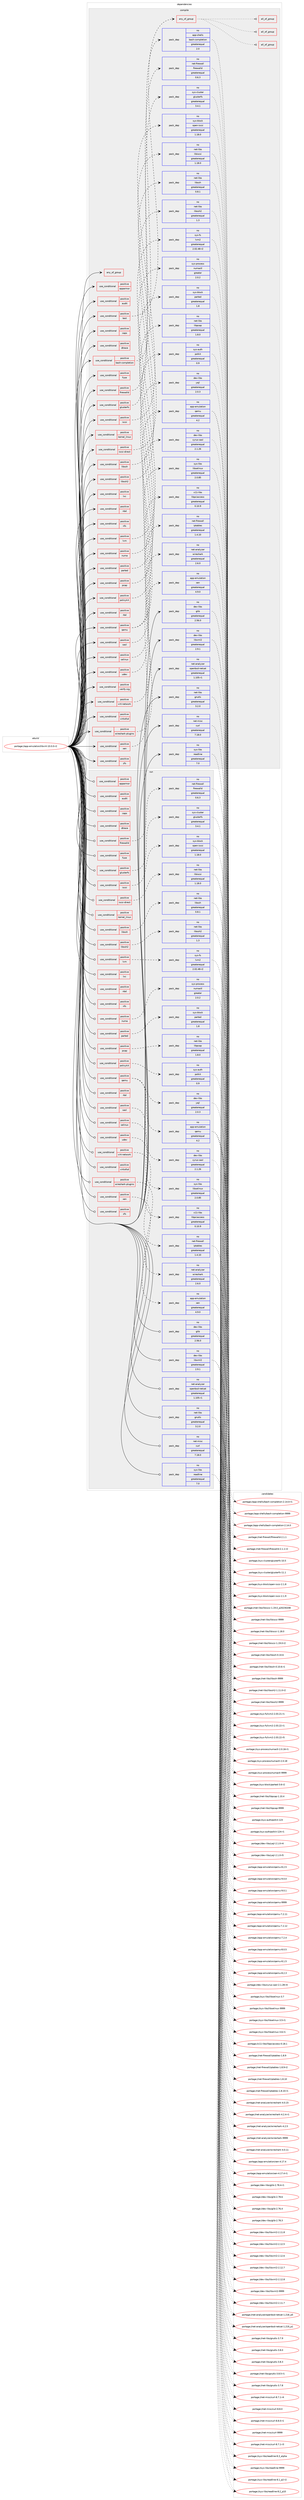 digraph prolog {

# *************
# Graph options
# *************

newrank=true;
concentrate=true;
compound=true;
graph [rankdir=LR,fontname=Helvetica,fontsize=10,ranksep=1.5];#, ranksep=2.5, nodesep=0.2];
edge  [arrowhead=vee];
node  [fontname=Helvetica,fontsize=10];

# **********
# The ebuild
# **********

subgraph cluster_leftcol {
color=gray;
rank=same;
label=<<i>ebuild</i>>;
id [label="portage://app-emulation/libvirt-10.0.0-r2", color=red, width=4, href="../app-emulation/libvirt-10.0.0-r2.svg"];
}

# ****************
# The dependencies
# ****************

subgraph cluster_midcol {
color=gray;
label=<<i>dependencies</i>>;
subgraph cluster_compile {
fillcolor="#eeeeee";
style=filled;
label=<<i>compile</i>>;
subgraph any127 {
dependency10801 [label=<<TABLE BORDER="0" CELLBORDER="1" CELLSPACING="0" CELLPADDING="4"><TR><TD CELLPADDING="10">any_of_group</TD></TR></TABLE>>, shape=none, color=red];# *** BEGIN UNKNOWN DEPENDENCY TYPE (TODO) ***
# dependency10801 -> package_dependency(portage://app-emulation/libvirt-10.0.0-r2,install,no,dev-lang,python,none,[,,],[slot(3.12)],[])
# *** END UNKNOWN DEPENDENCY TYPE (TODO) ***

# *** BEGIN UNKNOWN DEPENDENCY TYPE (TODO) ***
# dependency10801 -> package_dependency(portage://app-emulation/libvirt-10.0.0-r2,install,no,dev-lang,python,none,[,,],[slot(3.11)],[])
# *** END UNKNOWN DEPENDENCY TYPE (TODO) ***

# *** BEGIN UNKNOWN DEPENDENCY TYPE (TODO) ***
# dependency10801 -> package_dependency(portage://app-emulation/libvirt-10.0.0-r2,install,no,dev-lang,python,none,[,,],[slot(3.10)],[])
# *** END UNKNOWN DEPENDENCY TYPE (TODO) ***

}
id:e -> dependency10801:w [weight=20,style="solid",arrowhead="vee"];
subgraph cond6387 {
dependency10802 [label=<<TABLE BORDER="0" CELLBORDER="1" CELLSPACING="0" CELLPADDING="4"><TR><TD ROWSPAN="3" CELLPADDING="10">use_conditional</TD></TR><TR><TD>positive</TD></TR><TR><TD>apparmor</TD></TR></TABLE>>, shape=none, color=red];
# *** BEGIN UNKNOWN DEPENDENCY TYPE (TODO) ***
# dependency10802 -> package_dependency(portage://app-emulation/libvirt-10.0.0-r2,install,no,sys-libs,libapparmor,none,[,,],[],[])
# *** END UNKNOWN DEPENDENCY TYPE (TODO) ***

}
id:e -> dependency10802:w [weight=20,style="solid",arrowhead="vee"];
subgraph cond6388 {
dependency10803 [label=<<TABLE BORDER="0" CELLBORDER="1" CELLSPACING="0" CELLPADDING="4"><TR><TD ROWSPAN="3" CELLPADDING="10">use_conditional</TD></TR><TR><TD>positive</TD></TR><TR><TD>audit</TD></TR></TABLE>>, shape=none, color=red];
# *** BEGIN UNKNOWN DEPENDENCY TYPE (TODO) ***
# dependency10803 -> package_dependency(portage://app-emulation/libvirt-10.0.0-r2,install,no,sys-process,audit,none,[,,],[],[])
# *** END UNKNOWN DEPENDENCY TYPE (TODO) ***

}
id:e -> dependency10803:w [weight=20,style="solid",arrowhead="vee"];
subgraph cond6389 {
dependency10804 [label=<<TABLE BORDER="0" CELLBORDER="1" CELLSPACING="0" CELLPADDING="4"><TR><TD ROWSPAN="3" CELLPADDING="10">use_conditional</TD></TR><TR><TD>positive</TD></TR><TR><TD>bash-completion</TD></TR></TABLE>>, shape=none, color=red];
subgraph pack4253 {
dependency10805 [label=<<TABLE BORDER="0" CELLBORDER="1" CELLSPACING="0" CELLPADDING="4" WIDTH="220"><TR><TD ROWSPAN="6" CELLPADDING="30">pack_dep</TD></TR><TR><TD WIDTH="110">no</TD></TR><TR><TD>app-shells</TD></TR><TR><TD>bash-completion</TD></TR><TR><TD>greaterequal</TD></TR><TR><TD>2.0</TD></TR></TABLE>>, shape=none, color=blue];
}
dependency10804:e -> dependency10805:w [weight=20,style="dashed",arrowhead="vee"];
}
id:e -> dependency10804:w [weight=20,style="solid",arrowhead="vee"];
subgraph cond6390 {
dependency10806 [label=<<TABLE BORDER="0" CELLBORDER="1" CELLSPACING="0" CELLPADDING="4"><TR><TD ROWSPAN="3" CELLPADDING="10">use_conditional</TD></TR><TR><TD>positive</TD></TR><TR><TD>caps</TD></TR></TABLE>>, shape=none, color=red];
# *** BEGIN UNKNOWN DEPENDENCY TYPE (TODO) ***
# dependency10806 -> package_dependency(portage://app-emulation/libvirt-10.0.0-r2,install,no,sys-libs,libcap-ng,none,[,,],[],[])
# *** END UNKNOWN DEPENDENCY TYPE (TODO) ***

}
id:e -> dependency10806:w [weight=20,style="solid",arrowhead="vee"];
subgraph cond6391 {
dependency10807 [label=<<TABLE BORDER="0" CELLBORDER="1" CELLSPACING="0" CELLPADDING="4"><TR><TD ROWSPAN="3" CELLPADDING="10">use_conditional</TD></TR><TR><TD>positive</TD></TR><TR><TD>dtrace</TD></TR></TABLE>>, shape=none, color=red];
# *** BEGIN UNKNOWN DEPENDENCY TYPE (TODO) ***
# dependency10807 -> package_dependency(portage://app-emulation/libvirt-10.0.0-r2,install,no,dev-debug,systemtap,none,[,,],[],[])
# *** END UNKNOWN DEPENDENCY TYPE (TODO) ***

}
id:e -> dependency10807:w [weight=20,style="solid",arrowhead="vee"];
subgraph cond6392 {
dependency10808 [label=<<TABLE BORDER="0" CELLBORDER="1" CELLSPACING="0" CELLPADDING="4"><TR><TD ROWSPAN="3" CELLPADDING="10">use_conditional</TD></TR><TR><TD>positive</TD></TR><TR><TD>firewalld</TD></TR></TABLE>>, shape=none, color=red];
subgraph pack4254 {
dependency10809 [label=<<TABLE BORDER="0" CELLBORDER="1" CELLSPACING="0" CELLPADDING="4" WIDTH="220"><TR><TD ROWSPAN="6" CELLPADDING="30">pack_dep</TD></TR><TR><TD WIDTH="110">no</TD></TR><TR><TD>net-firewall</TD></TR><TR><TD>firewalld</TD></TR><TR><TD>greaterequal</TD></TR><TR><TD>0.6.3</TD></TR></TABLE>>, shape=none, color=blue];
}
dependency10808:e -> dependency10809:w [weight=20,style="dashed",arrowhead="vee"];
}
id:e -> dependency10808:w [weight=20,style="solid",arrowhead="vee"];
subgraph cond6393 {
dependency10810 [label=<<TABLE BORDER="0" CELLBORDER="1" CELLSPACING="0" CELLPADDING="4"><TR><TD ROWSPAN="3" CELLPADDING="10">use_conditional</TD></TR><TR><TD>positive</TD></TR><TR><TD>fuse</TD></TR></TABLE>>, shape=none, color=red];
# *** BEGIN UNKNOWN DEPENDENCY TYPE (TODO) ***
# dependency10810 -> package_dependency(portage://app-emulation/libvirt-10.0.0-r2,install,no,sys-fs,fuse,none,[,,],any_same_slot,[])
# *** END UNKNOWN DEPENDENCY TYPE (TODO) ***

}
id:e -> dependency10810:w [weight=20,style="solid",arrowhead="vee"];
subgraph cond6394 {
dependency10811 [label=<<TABLE BORDER="0" CELLBORDER="1" CELLSPACING="0" CELLPADDING="4"><TR><TD ROWSPAN="3" CELLPADDING="10">use_conditional</TD></TR><TR><TD>positive</TD></TR><TR><TD>glusterfs</TD></TR></TABLE>>, shape=none, color=red];
subgraph pack4255 {
dependency10812 [label=<<TABLE BORDER="0" CELLBORDER="1" CELLSPACING="0" CELLPADDING="4" WIDTH="220"><TR><TD ROWSPAN="6" CELLPADDING="30">pack_dep</TD></TR><TR><TD WIDTH="110">no</TD></TR><TR><TD>sys-cluster</TD></TR><TR><TD>glusterfs</TD></TR><TR><TD>greaterequal</TD></TR><TR><TD>3.4.1</TD></TR></TABLE>>, shape=none, color=blue];
}
dependency10811:e -> dependency10812:w [weight=20,style="dashed",arrowhead="vee"];
}
id:e -> dependency10811:w [weight=20,style="solid",arrowhead="vee"];
subgraph cond6395 {
dependency10813 [label=<<TABLE BORDER="0" CELLBORDER="1" CELLSPACING="0" CELLPADDING="4"><TR><TD ROWSPAN="3" CELLPADDING="10">use_conditional</TD></TR><TR><TD>positive</TD></TR><TR><TD>iscsi</TD></TR></TABLE>>, shape=none, color=red];
subgraph pack4256 {
dependency10814 [label=<<TABLE BORDER="0" CELLBORDER="1" CELLSPACING="0" CELLPADDING="4" WIDTH="220"><TR><TD ROWSPAN="6" CELLPADDING="30">pack_dep</TD></TR><TR><TD WIDTH="110">no</TD></TR><TR><TD>sys-block</TD></TR><TR><TD>open-iscsi</TD></TR><TR><TD>greaterequal</TD></TR><TR><TD>1.18.0</TD></TR></TABLE>>, shape=none, color=blue];
}
dependency10813:e -> dependency10814:w [weight=20,style="dashed",arrowhead="vee"];
}
id:e -> dependency10813:w [weight=20,style="solid",arrowhead="vee"];
subgraph cond6396 {
dependency10815 [label=<<TABLE BORDER="0" CELLBORDER="1" CELLSPACING="0" CELLPADDING="4"><TR><TD ROWSPAN="3" CELLPADDING="10">use_conditional</TD></TR><TR><TD>positive</TD></TR><TR><TD>iscsi-direct</TD></TR></TABLE>>, shape=none, color=red];
subgraph pack4257 {
dependency10816 [label=<<TABLE BORDER="0" CELLBORDER="1" CELLSPACING="0" CELLPADDING="4" WIDTH="220"><TR><TD ROWSPAN="6" CELLPADDING="30">pack_dep</TD></TR><TR><TD WIDTH="110">no</TD></TR><TR><TD>net-libs</TD></TR><TR><TD>libiscsi</TD></TR><TR><TD>greaterequal</TD></TR><TR><TD>1.18.0</TD></TR></TABLE>>, shape=none, color=blue];
}
dependency10815:e -> dependency10816:w [weight=20,style="dashed",arrowhead="vee"];
}
id:e -> dependency10815:w [weight=20,style="solid",arrowhead="vee"];
subgraph cond6397 {
dependency10817 [label=<<TABLE BORDER="0" CELLBORDER="1" CELLSPACING="0" CELLPADDING="4"><TR><TD ROWSPAN="3" CELLPADDING="10">use_conditional</TD></TR><TR><TD>positive</TD></TR><TR><TD>kernel_linux</TD></TR></TABLE>>, shape=none, color=red];
# *** BEGIN UNKNOWN DEPENDENCY TYPE (TODO) ***
# dependency10817 -> package_dependency(portage://app-emulation/libvirt-10.0.0-r2,install,no,sys-apps,util-linux,none,[,,],[],[])
# *** END UNKNOWN DEPENDENCY TYPE (TODO) ***

}
id:e -> dependency10817:w [weight=20,style="solid",arrowhead="vee"];
subgraph cond6398 {
dependency10818 [label=<<TABLE BORDER="0" CELLBORDER="1" CELLSPACING="0" CELLPADDING="4"><TR><TD ROWSPAN="3" CELLPADDING="10">use_conditional</TD></TR><TR><TD>positive</TD></TR><TR><TD>libssh</TD></TR></TABLE>>, shape=none, color=red];
subgraph pack4258 {
dependency10819 [label=<<TABLE BORDER="0" CELLBORDER="1" CELLSPACING="0" CELLPADDING="4" WIDTH="220"><TR><TD ROWSPAN="6" CELLPADDING="30">pack_dep</TD></TR><TR><TD WIDTH="110">no</TD></TR><TR><TD>net-libs</TD></TR><TR><TD>libssh</TD></TR><TR><TD>greaterequal</TD></TR><TR><TD>0.8.1</TD></TR></TABLE>>, shape=none, color=blue];
}
dependency10818:e -> dependency10819:w [weight=20,style="dashed",arrowhead="vee"];
}
id:e -> dependency10818:w [weight=20,style="solid",arrowhead="vee"];
subgraph cond6399 {
dependency10820 [label=<<TABLE BORDER="0" CELLBORDER="1" CELLSPACING="0" CELLPADDING="4"><TR><TD ROWSPAN="3" CELLPADDING="10">use_conditional</TD></TR><TR><TD>positive</TD></TR><TR><TD>libssh2</TD></TR></TABLE>>, shape=none, color=red];
subgraph pack4259 {
dependency10821 [label=<<TABLE BORDER="0" CELLBORDER="1" CELLSPACING="0" CELLPADDING="4" WIDTH="220"><TR><TD ROWSPAN="6" CELLPADDING="30">pack_dep</TD></TR><TR><TD WIDTH="110">no</TD></TR><TR><TD>net-libs</TD></TR><TR><TD>libssh2</TD></TR><TR><TD>greaterequal</TD></TR><TR><TD>1.3</TD></TR></TABLE>>, shape=none, color=blue];
}
dependency10820:e -> dependency10821:w [weight=20,style="dashed",arrowhead="vee"];
}
id:e -> dependency10820:w [weight=20,style="solid",arrowhead="vee"];
subgraph cond6400 {
dependency10822 [label=<<TABLE BORDER="0" CELLBORDER="1" CELLSPACING="0" CELLPADDING="4"><TR><TD ROWSPAN="3" CELLPADDING="10">use_conditional</TD></TR><TR><TD>positive</TD></TR><TR><TD>lvm</TD></TR></TABLE>>, shape=none, color=red];
subgraph pack4260 {
dependency10823 [label=<<TABLE BORDER="0" CELLBORDER="1" CELLSPACING="0" CELLPADDING="4" WIDTH="220"><TR><TD ROWSPAN="6" CELLPADDING="30">pack_dep</TD></TR><TR><TD WIDTH="110">no</TD></TR><TR><TD>sys-fs</TD></TR><TR><TD>lvm2</TD></TR><TR><TD>greaterequal</TD></TR><TR><TD>2.02.48-r2</TD></TR></TABLE>>, shape=none, color=blue];
}
dependency10822:e -> dependency10823:w [weight=20,style="dashed",arrowhead="vee"];
}
id:e -> dependency10822:w [weight=20,style="solid",arrowhead="vee"];
subgraph cond6401 {
dependency10824 [label=<<TABLE BORDER="0" CELLBORDER="1" CELLSPACING="0" CELLPADDING="4"><TR><TD ROWSPAN="3" CELLPADDING="10">use_conditional</TD></TR><TR><TD>positive</TD></TR><TR><TD>lxc</TD></TR></TABLE>>, shape=none, color=red];
# *** BEGIN UNKNOWN DEPENDENCY TYPE (TODO) ***
# dependency10824 -> package_dependency(portage://app-emulation/libvirt-10.0.0-r2,install,weak,sys-apps,systemd,none,[,,],[],[use(enable(cgroup-hybrid),negative)])
# *** END UNKNOWN DEPENDENCY TYPE (TODO) ***

}
id:e -> dependency10824:w [weight=20,style="solid",arrowhead="vee"];
subgraph cond6402 {
dependency10825 [label=<<TABLE BORDER="0" CELLBORDER="1" CELLSPACING="0" CELLPADDING="4"><TR><TD ROWSPAN="3" CELLPADDING="10">use_conditional</TD></TR><TR><TD>positive</TD></TR><TR><TD>nbd</TD></TR></TABLE>>, shape=none, color=red];
# *** BEGIN UNKNOWN DEPENDENCY TYPE (TODO) ***
# dependency10825 -> package_dependency(portage://app-emulation/libvirt-10.0.0-r2,install,no,sys-block,nbdkit,none,[,,],[],[])
# *** END UNKNOWN DEPENDENCY TYPE (TODO) ***

}
id:e -> dependency10825:w [weight=20,style="solid",arrowhead="vee"];
subgraph cond6403 {
dependency10826 [label=<<TABLE BORDER="0" CELLBORDER="1" CELLSPACING="0" CELLPADDING="4"><TR><TD ROWSPAN="3" CELLPADDING="10">use_conditional</TD></TR><TR><TD>positive</TD></TR><TR><TD>nfs</TD></TR></TABLE>>, shape=none, color=red];
# *** BEGIN UNKNOWN DEPENDENCY TYPE (TODO) ***
# dependency10826 -> package_dependency(portage://app-emulation/libvirt-10.0.0-r2,install,no,net-fs,nfs-utils,none,[,,],[],[])
# *** END UNKNOWN DEPENDENCY TYPE (TODO) ***

}
id:e -> dependency10826:w [weight=20,style="solid",arrowhead="vee"];
subgraph cond6404 {
dependency10827 [label=<<TABLE BORDER="0" CELLBORDER="1" CELLSPACING="0" CELLPADDING="4"><TR><TD ROWSPAN="3" CELLPADDING="10">use_conditional</TD></TR><TR><TD>positive</TD></TR><TR><TD>numa</TD></TR></TABLE>>, shape=none, color=red];
subgraph pack4261 {
dependency10828 [label=<<TABLE BORDER="0" CELLBORDER="1" CELLSPACING="0" CELLPADDING="4" WIDTH="220"><TR><TD ROWSPAN="6" CELLPADDING="30">pack_dep</TD></TR><TR><TD WIDTH="110">no</TD></TR><TR><TD>sys-process</TD></TR><TR><TD>numactl</TD></TR><TR><TD>greater</TD></TR><TR><TD>2.0.2</TD></TR></TABLE>>, shape=none, color=blue];
}
dependency10827:e -> dependency10828:w [weight=20,style="dashed",arrowhead="vee"];
# *** BEGIN UNKNOWN DEPENDENCY TYPE (TODO) ***
# dependency10827 -> package_dependency(portage://app-emulation/libvirt-10.0.0-r2,install,no,sys-process,numad,none,[,,],[],[])
# *** END UNKNOWN DEPENDENCY TYPE (TODO) ***

}
id:e -> dependency10827:w [weight=20,style="solid",arrowhead="vee"];
subgraph cond6405 {
dependency10829 [label=<<TABLE BORDER="0" CELLBORDER="1" CELLSPACING="0" CELLPADDING="4"><TR><TD ROWSPAN="3" CELLPADDING="10">use_conditional</TD></TR><TR><TD>positive</TD></TR><TR><TD>parted</TD></TR></TABLE>>, shape=none, color=red];
subgraph pack4262 {
dependency10830 [label=<<TABLE BORDER="0" CELLBORDER="1" CELLSPACING="0" CELLPADDING="4" WIDTH="220"><TR><TD ROWSPAN="6" CELLPADDING="30">pack_dep</TD></TR><TR><TD WIDTH="110">no</TD></TR><TR><TD>sys-block</TD></TR><TR><TD>parted</TD></TR><TR><TD>greaterequal</TD></TR><TR><TD>1.8</TD></TR></TABLE>>, shape=none, color=blue];
}
dependency10829:e -> dependency10830:w [weight=20,style="dashed",arrowhead="vee"];
# *** BEGIN UNKNOWN DEPENDENCY TYPE (TODO) ***
# dependency10829 -> package_dependency(portage://app-emulation/libvirt-10.0.0-r2,install,no,sys-fs,lvm2,none,[,,],[],[use(enable(lvm),none)])
# *** END UNKNOWN DEPENDENCY TYPE (TODO) ***

}
id:e -> dependency10829:w [weight=20,style="solid",arrowhead="vee"];
subgraph cond6406 {
dependency10831 [label=<<TABLE BORDER="0" CELLBORDER="1" CELLSPACING="0" CELLPADDING="4"><TR><TD ROWSPAN="3" CELLPADDING="10">use_conditional</TD></TR><TR><TD>positive</TD></TR><TR><TD>pcap</TD></TR></TABLE>>, shape=none, color=red];
subgraph pack4263 {
dependency10832 [label=<<TABLE BORDER="0" CELLBORDER="1" CELLSPACING="0" CELLPADDING="4" WIDTH="220"><TR><TD ROWSPAN="6" CELLPADDING="30">pack_dep</TD></TR><TR><TD WIDTH="110">no</TD></TR><TR><TD>net-libs</TD></TR><TR><TD>libpcap</TD></TR><TR><TD>greaterequal</TD></TR><TR><TD>1.8.0</TD></TR></TABLE>>, shape=none, color=blue];
}
dependency10831:e -> dependency10832:w [weight=20,style="dashed",arrowhead="vee"];
}
id:e -> dependency10831:w [weight=20,style="solid",arrowhead="vee"];
subgraph cond6407 {
dependency10833 [label=<<TABLE BORDER="0" CELLBORDER="1" CELLSPACING="0" CELLPADDING="4"><TR><TD ROWSPAN="3" CELLPADDING="10">use_conditional</TD></TR><TR><TD>positive</TD></TR><TR><TD>policykit</TD></TR></TABLE>>, shape=none, color=red];
# *** BEGIN UNKNOWN DEPENDENCY TYPE (TODO) ***
# dependency10833 -> package_dependency(portage://app-emulation/libvirt-10.0.0-r2,install,no,acct-group,libvirt,none,[,,],[],[])
# *** END UNKNOWN DEPENDENCY TYPE (TODO) ***

subgraph pack4264 {
dependency10834 [label=<<TABLE BORDER="0" CELLBORDER="1" CELLSPACING="0" CELLPADDING="4" WIDTH="220"><TR><TD ROWSPAN="6" CELLPADDING="30">pack_dep</TD></TR><TR><TD WIDTH="110">no</TD></TR><TR><TD>sys-auth</TD></TR><TR><TD>polkit</TD></TR><TR><TD>greaterequal</TD></TR><TR><TD>0.9</TD></TR></TABLE>>, shape=none, color=blue];
}
dependency10833:e -> dependency10834:w [weight=20,style="dashed",arrowhead="vee"];
}
id:e -> dependency10833:w [weight=20,style="solid",arrowhead="vee"];
subgraph cond6408 {
dependency10835 [label=<<TABLE BORDER="0" CELLBORDER="1" CELLSPACING="0" CELLPADDING="4"><TR><TD ROWSPAN="3" CELLPADDING="10">use_conditional</TD></TR><TR><TD>positive</TD></TR><TR><TD>qemu</TD></TR></TABLE>>, shape=none, color=red];
subgraph pack4265 {
dependency10836 [label=<<TABLE BORDER="0" CELLBORDER="1" CELLSPACING="0" CELLPADDING="4" WIDTH="220"><TR><TD ROWSPAN="6" CELLPADDING="30">pack_dep</TD></TR><TR><TD WIDTH="110">no</TD></TR><TR><TD>app-emulation</TD></TR><TR><TD>qemu</TD></TR><TR><TD>greaterequal</TD></TR><TR><TD>4.2</TD></TR></TABLE>>, shape=none, color=blue];
}
dependency10835:e -> dependency10836:w [weight=20,style="dashed",arrowhead="vee"];
# *** BEGIN UNKNOWN DEPENDENCY TYPE (TODO) ***
# dependency10835 -> package_dependency(portage://app-emulation/libvirt-10.0.0-r2,install,no,app-crypt,swtpm,none,[,,],[],[])
# *** END UNKNOWN DEPENDENCY TYPE (TODO) ***

subgraph pack4266 {
dependency10837 [label=<<TABLE BORDER="0" CELLBORDER="1" CELLSPACING="0" CELLPADDING="4" WIDTH="220"><TR><TD ROWSPAN="6" CELLPADDING="30">pack_dep</TD></TR><TR><TD WIDTH="110">no</TD></TR><TR><TD>dev-libs</TD></TR><TR><TD>yajl</TD></TR><TR><TD>greaterequal</TD></TR><TR><TD>2.0.3</TD></TR></TABLE>>, shape=none, color=blue];
}
dependency10835:e -> dependency10837:w [weight=20,style="dashed",arrowhead="vee"];
}
id:e -> dependency10835:w [weight=20,style="solid",arrowhead="vee"];
subgraph cond6409 {
dependency10838 [label=<<TABLE BORDER="0" CELLBORDER="1" CELLSPACING="0" CELLPADDING="4"><TR><TD ROWSPAN="3" CELLPADDING="10">use_conditional</TD></TR><TR><TD>positive</TD></TR><TR><TD>rbd</TD></TR></TABLE>>, shape=none, color=red];
# *** BEGIN UNKNOWN DEPENDENCY TYPE (TODO) ***
# dependency10838 -> package_dependency(portage://app-emulation/libvirt-10.0.0-r2,install,no,sys-cluster,ceph,none,[,,],[],[])
# *** END UNKNOWN DEPENDENCY TYPE (TODO) ***

}
id:e -> dependency10838:w [weight=20,style="solid",arrowhead="vee"];
subgraph cond6410 {
dependency10839 [label=<<TABLE BORDER="0" CELLBORDER="1" CELLSPACING="0" CELLPADDING="4"><TR><TD ROWSPAN="3" CELLPADDING="10">use_conditional</TD></TR><TR><TD>positive</TD></TR><TR><TD>sasl</TD></TR></TABLE>>, shape=none, color=red];
subgraph pack4267 {
dependency10840 [label=<<TABLE BORDER="0" CELLBORDER="1" CELLSPACING="0" CELLPADDING="4" WIDTH="220"><TR><TD ROWSPAN="6" CELLPADDING="30">pack_dep</TD></TR><TR><TD WIDTH="110">no</TD></TR><TR><TD>dev-libs</TD></TR><TR><TD>cyrus-sasl</TD></TR><TR><TD>greaterequal</TD></TR><TR><TD>2.1.26</TD></TR></TABLE>>, shape=none, color=blue];
}
dependency10839:e -> dependency10840:w [weight=20,style="dashed",arrowhead="vee"];
}
id:e -> dependency10839:w [weight=20,style="solid",arrowhead="vee"];
subgraph cond6411 {
dependency10841 [label=<<TABLE BORDER="0" CELLBORDER="1" CELLSPACING="0" CELLPADDING="4"><TR><TD ROWSPAN="3" CELLPADDING="10">use_conditional</TD></TR><TR><TD>positive</TD></TR><TR><TD>selinux</TD></TR></TABLE>>, shape=none, color=red];
subgraph pack4268 {
dependency10842 [label=<<TABLE BORDER="0" CELLBORDER="1" CELLSPACING="0" CELLPADDING="4" WIDTH="220"><TR><TD ROWSPAN="6" CELLPADDING="30">pack_dep</TD></TR><TR><TD WIDTH="110">no</TD></TR><TR><TD>sys-libs</TD></TR><TR><TD>libselinux</TD></TR><TR><TD>greaterequal</TD></TR><TR><TD>2.0.85</TD></TR></TABLE>>, shape=none, color=blue];
}
dependency10841:e -> dependency10842:w [weight=20,style="dashed",arrowhead="vee"];
}
id:e -> dependency10841:w [weight=20,style="solid",arrowhead="vee"];
subgraph cond6412 {
dependency10843 [label=<<TABLE BORDER="0" CELLBORDER="1" CELLSPACING="0" CELLPADDING="4"><TR><TD ROWSPAN="3" CELLPADDING="10">use_conditional</TD></TR><TR><TD>positive</TD></TR><TR><TD>test</TD></TR></TABLE>>, shape=none, color=red];
subgraph any128 {
dependency10844 [label=<<TABLE BORDER="0" CELLBORDER="1" CELLSPACING="0" CELLPADDING="4"><TR><TD CELLPADDING="10">any_of_group</TD></TR></TABLE>>, shape=none, color=red];subgraph all37 {
dependency10845 [label=<<TABLE BORDER="0" CELLBORDER="1" CELLSPACING="0" CELLPADDING="4"><TR><TD CELLPADDING="10">all_of_group</TD></TR></TABLE>>, shape=none, color=red];# *** BEGIN UNKNOWN DEPENDENCY TYPE (TODO) ***
# dependency10845 -> package_dependency(portage://app-emulation/libvirt-10.0.0-r2,install,no,dev-lang,python,none,[,,],[slot(3.12)],[])
# *** END UNKNOWN DEPENDENCY TYPE (TODO) ***

# *** BEGIN UNKNOWN DEPENDENCY TYPE (TODO) ***
# dependency10845 -> package_dependency(portage://app-emulation/libvirt-10.0.0-r2,install,no,dev-python,pytest,none,[,,],[],[use(enable(python_targets_python3_12),negative)])
# *** END UNKNOWN DEPENDENCY TYPE (TODO) ***

}
dependency10844:e -> dependency10845:w [weight=20,style="dotted",arrowhead="oinv"];
subgraph all38 {
dependency10846 [label=<<TABLE BORDER="0" CELLBORDER="1" CELLSPACING="0" CELLPADDING="4"><TR><TD CELLPADDING="10">all_of_group</TD></TR></TABLE>>, shape=none, color=red];# *** BEGIN UNKNOWN DEPENDENCY TYPE (TODO) ***
# dependency10846 -> package_dependency(portage://app-emulation/libvirt-10.0.0-r2,install,no,dev-lang,python,none,[,,],[slot(3.11)],[])
# *** END UNKNOWN DEPENDENCY TYPE (TODO) ***

# *** BEGIN UNKNOWN DEPENDENCY TYPE (TODO) ***
# dependency10846 -> package_dependency(portage://app-emulation/libvirt-10.0.0-r2,install,no,dev-python,pytest,none,[,,],[],[use(enable(python_targets_python3_11),negative)])
# *** END UNKNOWN DEPENDENCY TYPE (TODO) ***

}
dependency10844:e -> dependency10846:w [weight=20,style="dotted",arrowhead="oinv"];
subgraph all39 {
dependency10847 [label=<<TABLE BORDER="0" CELLBORDER="1" CELLSPACING="0" CELLPADDING="4"><TR><TD CELLPADDING="10">all_of_group</TD></TR></TABLE>>, shape=none, color=red];# *** BEGIN UNKNOWN DEPENDENCY TYPE (TODO) ***
# dependency10847 -> package_dependency(portage://app-emulation/libvirt-10.0.0-r2,install,no,dev-lang,python,none,[,,],[slot(3.10)],[])
# *** END UNKNOWN DEPENDENCY TYPE (TODO) ***

# *** BEGIN UNKNOWN DEPENDENCY TYPE (TODO) ***
# dependency10847 -> package_dependency(portage://app-emulation/libvirt-10.0.0-r2,install,no,dev-python,pytest,none,[,,],[],[use(enable(python_targets_python3_10),negative)])
# *** END UNKNOWN DEPENDENCY TYPE (TODO) ***

}
dependency10844:e -> dependency10847:w [weight=20,style="dotted",arrowhead="oinv"];
}
dependency10843:e -> dependency10844:w [weight=20,style="dashed",arrowhead="vee"];
}
id:e -> dependency10843:w [weight=20,style="solid",arrowhead="vee"];
subgraph cond6413 {
dependency10848 [label=<<TABLE BORDER="0" CELLBORDER="1" CELLSPACING="0" CELLPADDING="4"><TR><TD ROWSPAN="3" CELLPADDING="10">use_conditional</TD></TR><TR><TD>positive</TD></TR><TR><TD>udev</TD></TR></TABLE>>, shape=none, color=red];
# *** BEGIN UNKNOWN DEPENDENCY TYPE (TODO) ***
# dependency10848 -> package_dependency(portage://app-emulation/libvirt-10.0.0-r2,install,no,virtual,libudev,none,[,,],any_same_slot,[])
# *** END UNKNOWN DEPENDENCY TYPE (TODO) ***

subgraph pack4269 {
dependency10849 [label=<<TABLE BORDER="0" CELLBORDER="1" CELLSPACING="0" CELLPADDING="4" WIDTH="220"><TR><TD ROWSPAN="6" CELLPADDING="30">pack_dep</TD></TR><TR><TD WIDTH="110">no</TD></TR><TR><TD>x11-libs</TD></TR><TR><TD>libpciaccess</TD></TR><TR><TD>greaterequal</TD></TR><TR><TD>0.10.9</TD></TR></TABLE>>, shape=none, color=blue];
}
dependency10848:e -> dependency10849:w [weight=20,style="dashed",arrowhead="vee"];
}
id:e -> dependency10848:w [weight=20,style="solid",arrowhead="vee"];
subgraph cond6414 {
dependency10850 [label=<<TABLE BORDER="0" CELLBORDER="1" CELLSPACING="0" CELLPADDING="4"><TR><TD ROWSPAN="3" CELLPADDING="10">use_conditional</TD></TR><TR><TD>positive</TD></TR><TR><TD>verify-sig</TD></TR></TABLE>>, shape=none, color=red];
# *** BEGIN UNKNOWN DEPENDENCY TYPE (TODO) ***
# dependency10850 -> package_dependency(portage://app-emulation/libvirt-10.0.0-r2,install,no,sec-keys,openpgp-keys-libvirt,none,[,,],[],[])
# *** END UNKNOWN DEPENDENCY TYPE (TODO) ***

}
id:e -> dependency10850:w [weight=20,style="solid",arrowhead="vee"];
subgraph cond6415 {
dependency10851 [label=<<TABLE BORDER="0" CELLBORDER="1" CELLSPACING="0" CELLPADDING="4"><TR><TD ROWSPAN="3" CELLPADDING="10">use_conditional</TD></TR><TR><TD>positive</TD></TR><TR><TD>virt-network</TD></TR></TABLE>>, shape=none, color=red];
# *** BEGIN UNKNOWN DEPENDENCY TYPE (TODO) ***
# dependency10851 -> package_dependency(portage://app-emulation/libvirt-10.0.0-r2,install,no,net-dns,dnsmasq,none,[,,],[],[use(enable(dhcp),none),use(enable(ipv6),positive),use(enable(script),none)])
# *** END UNKNOWN DEPENDENCY TYPE (TODO) ***

# *** BEGIN UNKNOWN DEPENDENCY TYPE (TODO) ***
# dependency10851 -> package_dependency(portage://app-emulation/libvirt-10.0.0-r2,install,no,net-firewall,ebtables,none,[,,],[],[])
# *** END UNKNOWN DEPENDENCY TYPE (TODO) ***

subgraph pack4270 {
dependency10852 [label=<<TABLE BORDER="0" CELLBORDER="1" CELLSPACING="0" CELLPADDING="4" WIDTH="220"><TR><TD ROWSPAN="6" CELLPADDING="30">pack_dep</TD></TR><TR><TD WIDTH="110">no</TD></TR><TR><TD>net-firewall</TD></TR><TR><TD>iptables</TD></TR><TR><TD>greaterequal</TD></TR><TR><TD>1.4.10</TD></TR></TABLE>>, shape=none, color=blue];
}
dependency10851:e -> dependency10852:w [weight=20,style="dashed",arrowhead="vee"];
# *** BEGIN UNKNOWN DEPENDENCY TYPE (TODO) ***
# dependency10851 -> package_dependency(portage://app-emulation/libvirt-10.0.0-r2,install,no,net-misc,radvd,none,[,,],[],[])
# *** END UNKNOWN DEPENDENCY TYPE (TODO) ***

# *** BEGIN UNKNOWN DEPENDENCY TYPE (TODO) ***
# dependency10851 -> package_dependency(portage://app-emulation/libvirt-10.0.0-r2,install,no,sys-apps,iproute2,none,[,,],[],[use(disable(minimal),none)])
# *** END UNKNOWN DEPENDENCY TYPE (TODO) ***

}
id:e -> dependency10851:w [weight=20,style="solid",arrowhead="vee"];
subgraph cond6416 {
dependency10853 [label=<<TABLE BORDER="0" CELLBORDER="1" CELLSPACING="0" CELLPADDING="4"><TR><TD ROWSPAN="3" CELLPADDING="10">use_conditional</TD></TR><TR><TD>positive</TD></TR><TR><TD>virtiofsd</TD></TR></TABLE>>, shape=none, color=red];
# *** BEGIN UNKNOWN DEPENDENCY TYPE (TODO) ***
# dependency10853 -> package_dependency(portage://app-emulation/libvirt-10.0.0-r2,install,no,app-emulation,virtiofsd,none,[,,],[],[])
# *** END UNKNOWN DEPENDENCY TYPE (TODO) ***

}
id:e -> dependency10853:w [weight=20,style="solid",arrowhead="vee"];
subgraph cond6417 {
dependency10854 [label=<<TABLE BORDER="0" CELLBORDER="1" CELLSPACING="0" CELLPADDING="4"><TR><TD ROWSPAN="3" CELLPADDING="10">use_conditional</TD></TR><TR><TD>positive</TD></TR><TR><TD>wireshark-plugins</TD></TR></TABLE>>, shape=none, color=red];
subgraph pack4271 {
dependency10855 [label=<<TABLE BORDER="0" CELLBORDER="1" CELLSPACING="0" CELLPADDING="4" WIDTH="220"><TR><TD ROWSPAN="6" CELLPADDING="30">pack_dep</TD></TR><TR><TD WIDTH="110">no</TD></TR><TR><TD>net-analyzer</TD></TR><TR><TD>wireshark</TD></TR><TR><TD>greaterequal</TD></TR><TR><TD>2.6.0</TD></TR></TABLE>>, shape=none, color=blue];
}
dependency10854:e -> dependency10855:w [weight=20,style="dashed",arrowhead="vee"];
}
id:e -> dependency10854:w [weight=20,style="solid",arrowhead="vee"];
subgraph cond6418 {
dependency10856 [label=<<TABLE BORDER="0" CELLBORDER="1" CELLSPACING="0" CELLPADDING="4"><TR><TD ROWSPAN="3" CELLPADDING="10">use_conditional</TD></TR><TR><TD>positive</TD></TR><TR><TD>xen</TD></TR></TABLE>>, shape=none, color=red];
subgraph pack4272 {
dependency10857 [label=<<TABLE BORDER="0" CELLBORDER="1" CELLSPACING="0" CELLPADDING="4" WIDTH="220"><TR><TD ROWSPAN="6" CELLPADDING="30">pack_dep</TD></TR><TR><TD WIDTH="110">no</TD></TR><TR><TD>app-emulation</TD></TR><TR><TD>xen</TD></TR><TR><TD>greaterequal</TD></TR><TR><TD>4.9.0</TD></TR></TABLE>>, shape=none, color=blue];
}
dependency10856:e -> dependency10857:w [weight=20,style="dashed",arrowhead="vee"];
# *** BEGIN UNKNOWN DEPENDENCY TYPE (TODO) ***
# dependency10856 -> package_dependency(portage://app-emulation/libvirt-10.0.0-r2,install,no,app-emulation,xen-tools,none,[,,],any_same_slot,[])
# *** END UNKNOWN DEPENDENCY TYPE (TODO) ***

}
id:e -> dependency10856:w [weight=20,style="solid",arrowhead="vee"];
subgraph cond6419 {
dependency10858 [label=<<TABLE BORDER="0" CELLBORDER="1" CELLSPACING="0" CELLPADDING="4"><TR><TD ROWSPAN="3" CELLPADDING="10">use_conditional</TD></TR><TR><TD>positive</TD></TR><TR><TD>zfs</TD></TR></TABLE>>, shape=none, color=red];
# *** BEGIN UNKNOWN DEPENDENCY TYPE (TODO) ***
# dependency10858 -> package_dependency(portage://app-emulation/libvirt-10.0.0-r2,install,no,sys-fs,zfs,none,[,,],[],[])
# *** END UNKNOWN DEPENDENCY TYPE (TODO) ***

}
id:e -> dependency10858:w [weight=20,style="solid",arrowhead="vee"];
# *** BEGIN UNKNOWN DEPENDENCY TYPE (TODO) ***
# id -> package_dependency(portage://app-emulation/libvirt-10.0.0-r2,install,no,acct-user,qemu,none,[,,],[],[])
# *** END UNKNOWN DEPENDENCY TYPE (TODO) ***

# *** BEGIN UNKNOWN DEPENDENCY TYPE (TODO) ***
# id -> package_dependency(portage://app-emulation/libvirt-10.0.0-r2,install,no,app-misc,scrub,none,[,,],[],[])
# *** END UNKNOWN DEPENDENCY TYPE (TODO) ***

# *** BEGIN UNKNOWN DEPENDENCY TYPE (TODO) ***
# id -> package_dependency(portage://app-emulation/libvirt-10.0.0-r2,install,no,app-text,xhtml1,none,[,,],[],[])
# *** END UNKNOWN DEPENDENCY TYPE (TODO) ***

# *** BEGIN UNKNOWN DEPENDENCY TYPE (TODO) ***
# id -> package_dependency(portage://app-emulation/libvirt-10.0.0-r2,install,no,dev-lang,perl,none,[,,],[],[])
# *** END UNKNOWN DEPENDENCY TYPE (TODO) ***

subgraph pack4273 {
dependency10859 [label=<<TABLE BORDER="0" CELLBORDER="1" CELLSPACING="0" CELLPADDING="4" WIDTH="220"><TR><TD ROWSPAN="6" CELLPADDING="30">pack_dep</TD></TR><TR><TD WIDTH="110">no</TD></TR><TR><TD>dev-libs</TD></TR><TR><TD>glib</TD></TR><TR><TD>greaterequal</TD></TR><TR><TD>2.56.0</TD></TR></TABLE>>, shape=none, color=blue];
}
id:e -> dependency10859:w [weight=20,style="solid",arrowhead="vee"];
# *** BEGIN UNKNOWN DEPENDENCY TYPE (TODO) ***
# id -> package_dependency(portage://app-emulation/libvirt-10.0.0-r2,install,no,dev-libs,libgcrypt,none,[,,],[],[])
# *** END UNKNOWN DEPENDENCY TYPE (TODO) ***

# *** BEGIN UNKNOWN DEPENDENCY TYPE (TODO) ***
# id -> package_dependency(portage://app-emulation/libvirt-10.0.0-r2,install,no,dev-libs,libnl,none,[,,],[slot(3)],[])
# *** END UNKNOWN DEPENDENCY TYPE (TODO) ***

subgraph pack4274 {
dependency10860 [label=<<TABLE BORDER="0" CELLBORDER="1" CELLSPACING="0" CELLPADDING="4" WIDTH="220"><TR><TD ROWSPAN="6" CELLPADDING="30">pack_dep</TD></TR><TR><TD WIDTH="110">no</TD></TR><TR><TD>dev-libs</TD></TR><TR><TD>libxml2</TD></TR><TR><TD>greaterequal</TD></TR><TR><TD>2.9.1</TD></TR></TABLE>>, shape=none, color=blue];
}
id:e -> dependency10860:w [weight=20,style="solid",arrowhead="vee"];
# *** BEGIN UNKNOWN DEPENDENCY TYPE (TODO) ***
# id -> package_dependency(portage://app-emulation/libvirt-10.0.0-r2,install,no,dev-libs,libxslt,none,[,,],[],[])
# *** END UNKNOWN DEPENDENCY TYPE (TODO) ***

# *** BEGIN UNKNOWN DEPENDENCY TYPE (TODO) ***
# id -> package_dependency(portage://app-emulation/libvirt-10.0.0-r2,install,no,dev-perl,XML-XPath,none,[,,],[],[])
# *** END UNKNOWN DEPENDENCY TYPE (TODO) ***

# *** BEGIN UNKNOWN DEPENDENCY TYPE (TODO) ***
# id -> package_dependency(portage://app-emulation/libvirt-10.0.0-r2,install,no,dev-python,docutils,none,[,,],[],[])
# *** END UNKNOWN DEPENDENCY TYPE (TODO) ***

subgraph pack4275 {
dependency10861 [label=<<TABLE BORDER="0" CELLBORDER="1" CELLSPACING="0" CELLPADDING="4" WIDTH="220"><TR><TD ROWSPAN="6" CELLPADDING="30">pack_dep</TD></TR><TR><TD WIDTH="110">no</TD></TR><TR><TD>net-analyzer</TD></TR><TR><TD>openbsd-netcat</TD></TR><TR><TD>greaterequal</TD></TR><TR><TD>1.105-r1</TD></TR></TABLE>>, shape=none, color=blue];
}
id:e -> dependency10861:w [weight=20,style="solid",arrowhead="vee"];
subgraph pack4276 {
dependency10862 [label=<<TABLE BORDER="0" CELLBORDER="1" CELLSPACING="0" CELLPADDING="4" WIDTH="220"><TR><TD ROWSPAN="6" CELLPADDING="30">pack_dep</TD></TR><TR><TD WIDTH="110">no</TD></TR><TR><TD>net-libs</TD></TR><TR><TD>gnutls</TD></TR><TR><TD>greaterequal</TD></TR><TR><TD>3.2.0</TD></TR></TABLE>>, shape=none, color=blue];
}
id:e -> dependency10862:w [weight=20,style="solid",arrowhead="vee"];
# *** BEGIN UNKNOWN DEPENDENCY TYPE (TODO) ***
# id -> package_dependency(portage://app-emulation/libvirt-10.0.0-r2,install,no,net-libs,libtirpc,none,[,,],any_same_slot,[])
# *** END UNKNOWN DEPENDENCY TYPE (TODO) ***

subgraph pack4277 {
dependency10863 [label=<<TABLE BORDER="0" CELLBORDER="1" CELLSPACING="0" CELLPADDING="4" WIDTH="220"><TR><TD ROWSPAN="6" CELLPADDING="30">pack_dep</TD></TR><TR><TD WIDTH="110">no</TD></TR><TR><TD>net-misc</TD></TR><TR><TD>curl</TD></TR><TR><TD>greaterequal</TD></TR><TR><TD>7.18.0</TD></TR></TABLE>>, shape=none, color=blue];
}
id:e -> dependency10863:w [weight=20,style="solid",arrowhead="vee"];
# *** BEGIN UNKNOWN DEPENDENCY TYPE (TODO) ***
# id -> package_dependency(portage://app-emulation/libvirt-10.0.0-r2,install,no,sys-apps,dbus,none,[,,],[],[])
# *** END UNKNOWN DEPENDENCY TYPE (TODO) ***

# *** BEGIN UNKNOWN DEPENDENCY TYPE (TODO) ***
# id -> package_dependency(portage://app-emulation/libvirt-10.0.0-r2,install,no,sys-apps,dmidecode,none,[,,],[],[])
# *** END UNKNOWN DEPENDENCY TYPE (TODO) ***

# *** BEGIN UNKNOWN DEPENDENCY TYPE (TODO) ***
# id -> package_dependency(portage://app-emulation/libvirt-10.0.0-r2,install,no,sys-devel,gettext,none,[,,],[],[])
# *** END UNKNOWN DEPENDENCY TYPE (TODO) ***

subgraph pack4278 {
dependency10864 [label=<<TABLE BORDER="0" CELLBORDER="1" CELLSPACING="0" CELLPADDING="4" WIDTH="220"><TR><TD ROWSPAN="6" CELLPADDING="30">pack_dep</TD></TR><TR><TD WIDTH="110">no</TD></TR><TR><TD>sys-libs</TD></TR><TR><TD>readline</TD></TR><TR><TD>greaterequal</TD></TR><TR><TD>7.0</TD></TR></TABLE>>, shape=none, color=blue];
}
id:e -> dependency10864:w [weight=20,style="solid",arrowhead="vee"];
# *** BEGIN UNKNOWN DEPENDENCY TYPE (TODO) ***
# id -> package_dependency(portage://app-emulation/libvirt-10.0.0-r2,install,no,virtual,acl,none,[,,],[],[])
# *** END UNKNOWN DEPENDENCY TYPE (TODO) ***

# *** BEGIN UNKNOWN DEPENDENCY TYPE (TODO) ***
# id -> package_dependency(portage://app-emulation/libvirt-10.0.0-r2,install,no,virtual,pkgconfig,none,[,,],[],[])
# *** END UNKNOWN DEPENDENCY TYPE (TODO) ***

}
subgraph cluster_compileandrun {
fillcolor="#eeeeee";
style=filled;
label=<<i>compile and run</i>>;
}
subgraph cluster_run {
fillcolor="#eeeeee";
style=filled;
label=<<i>run</i>>;
subgraph cond6420 {
dependency10865 [label=<<TABLE BORDER="0" CELLBORDER="1" CELLSPACING="0" CELLPADDING="4"><TR><TD ROWSPAN="3" CELLPADDING="10">use_conditional</TD></TR><TR><TD>positive</TD></TR><TR><TD>apparmor</TD></TR></TABLE>>, shape=none, color=red];
# *** BEGIN UNKNOWN DEPENDENCY TYPE (TODO) ***
# dependency10865 -> package_dependency(portage://app-emulation/libvirt-10.0.0-r2,run,no,sys-libs,libapparmor,none,[,,],[],[])
# *** END UNKNOWN DEPENDENCY TYPE (TODO) ***

}
id:e -> dependency10865:w [weight=20,style="solid",arrowhead="odot"];
subgraph cond6421 {
dependency10866 [label=<<TABLE BORDER="0" CELLBORDER="1" CELLSPACING="0" CELLPADDING="4"><TR><TD ROWSPAN="3" CELLPADDING="10">use_conditional</TD></TR><TR><TD>positive</TD></TR><TR><TD>audit</TD></TR></TABLE>>, shape=none, color=red];
# *** BEGIN UNKNOWN DEPENDENCY TYPE (TODO) ***
# dependency10866 -> package_dependency(portage://app-emulation/libvirt-10.0.0-r2,run,no,sys-process,audit,none,[,,],[],[])
# *** END UNKNOWN DEPENDENCY TYPE (TODO) ***

}
id:e -> dependency10866:w [weight=20,style="solid",arrowhead="odot"];
subgraph cond6422 {
dependency10867 [label=<<TABLE BORDER="0" CELLBORDER="1" CELLSPACING="0" CELLPADDING="4"><TR><TD ROWSPAN="3" CELLPADDING="10">use_conditional</TD></TR><TR><TD>positive</TD></TR><TR><TD>caps</TD></TR></TABLE>>, shape=none, color=red];
# *** BEGIN UNKNOWN DEPENDENCY TYPE (TODO) ***
# dependency10867 -> package_dependency(portage://app-emulation/libvirt-10.0.0-r2,run,no,sys-libs,libcap-ng,none,[,,],[],[])
# *** END UNKNOWN DEPENDENCY TYPE (TODO) ***

}
id:e -> dependency10867:w [weight=20,style="solid",arrowhead="odot"];
subgraph cond6423 {
dependency10868 [label=<<TABLE BORDER="0" CELLBORDER="1" CELLSPACING="0" CELLPADDING="4"><TR><TD ROWSPAN="3" CELLPADDING="10">use_conditional</TD></TR><TR><TD>positive</TD></TR><TR><TD>dtrace</TD></TR></TABLE>>, shape=none, color=red];
# *** BEGIN UNKNOWN DEPENDENCY TYPE (TODO) ***
# dependency10868 -> package_dependency(portage://app-emulation/libvirt-10.0.0-r2,run,no,dev-debug,systemtap,none,[,,],[],[])
# *** END UNKNOWN DEPENDENCY TYPE (TODO) ***

}
id:e -> dependency10868:w [weight=20,style="solid",arrowhead="odot"];
subgraph cond6424 {
dependency10869 [label=<<TABLE BORDER="0" CELLBORDER="1" CELLSPACING="0" CELLPADDING="4"><TR><TD ROWSPAN="3" CELLPADDING="10">use_conditional</TD></TR><TR><TD>positive</TD></TR><TR><TD>firewalld</TD></TR></TABLE>>, shape=none, color=red];
subgraph pack4279 {
dependency10870 [label=<<TABLE BORDER="0" CELLBORDER="1" CELLSPACING="0" CELLPADDING="4" WIDTH="220"><TR><TD ROWSPAN="6" CELLPADDING="30">pack_dep</TD></TR><TR><TD WIDTH="110">no</TD></TR><TR><TD>net-firewall</TD></TR><TR><TD>firewalld</TD></TR><TR><TD>greaterequal</TD></TR><TR><TD>0.6.3</TD></TR></TABLE>>, shape=none, color=blue];
}
dependency10869:e -> dependency10870:w [weight=20,style="dashed",arrowhead="vee"];
}
id:e -> dependency10869:w [weight=20,style="solid",arrowhead="odot"];
subgraph cond6425 {
dependency10871 [label=<<TABLE BORDER="0" CELLBORDER="1" CELLSPACING="0" CELLPADDING="4"><TR><TD ROWSPAN="3" CELLPADDING="10">use_conditional</TD></TR><TR><TD>positive</TD></TR><TR><TD>fuse</TD></TR></TABLE>>, shape=none, color=red];
# *** BEGIN UNKNOWN DEPENDENCY TYPE (TODO) ***
# dependency10871 -> package_dependency(portage://app-emulation/libvirt-10.0.0-r2,run,no,sys-fs,fuse,none,[,,],any_same_slot,[])
# *** END UNKNOWN DEPENDENCY TYPE (TODO) ***

}
id:e -> dependency10871:w [weight=20,style="solid",arrowhead="odot"];
subgraph cond6426 {
dependency10872 [label=<<TABLE BORDER="0" CELLBORDER="1" CELLSPACING="0" CELLPADDING="4"><TR><TD ROWSPAN="3" CELLPADDING="10">use_conditional</TD></TR><TR><TD>positive</TD></TR><TR><TD>glusterfs</TD></TR></TABLE>>, shape=none, color=red];
subgraph pack4280 {
dependency10873 [label=<<TABLE BORDER="0" CELLBORDER="1" CELLSPACING="0" CELLPADDING="4" WIDTH="220"><TR><TD ROWSPAN="6" CELLPADDING="30">pack_dep</TD></TR><TR><TD WIDTH="110">no</TD></TR><TR><TD>sys-cluster</TD></TR><TR><TD>glusterfs</TD></TR><TR><TD>greaterequal</TD></TR><TR><TD>3.4.1</TD></TR></TABLE>>, shape=none, color=blue];
}
dependency10872:e -> dependency10873:w [weight=20,style="dashed",arrowhead="vee"];
}
id:e -> dependency10872:w [weight=20,style="solid",arrowhead="odot"];
subgraph cond6427 {
dependency10874 [label=<<TABLE BORDER="0" CELLBORDER="1" CELLSPACING="0" CELLPADDING="4"><TR><TD ROWSPAN="3" CELLPADDING="10">use_conditional</TD></TR><TR><TD>positive</TD></TR><TR><TD>iscsi</TD></TR></TABLE>>, shape=none, color=red];
subgraph pack4281 {
dependency10875 [label=<<TABLE BORDER="0" CELLBORDER="1" CELLSPACING="0" CELLPADDING="4" WIDTH="220"><TR><TD ROWSPAN="6" CELLPADDING="30">pack_dep</TD></TR><TR><TD WIDTH="110">no</TD></TR><TR><TD>sys-block</TD></TR><TR><TD>open-iscsi</TD></TR><TR><TD>greaterequal</TD></TR><TR><TD>1.18.0</TD></TR></TABLE>>, shape=none, color=blue];
}
dependency10874:e -> dependency10875:w [weight=20,style="dashed",arrowhead="vee"];
}
id:e -> dependency10874:w [weight=20,style="solid",arrowhead="odot"];
subgraph cond6428 {
dependency10876 [label=<<TABLE BORDER="0" CELLBORDER="1" CELLSPACING="0" CELLPADDING="4"><TR><TD ROWSPAN="3" CELLPADDING="10">use_conditional</TD></TR><TR><TD>positive</TD></TR><TR><TD>iscsi-direct</TD></TR></TABLE>>, shape=none, color=red];
subgraph pack4282 {
dependency10877 [label=<<TABLE BORDER="0" CELLBORDER="1" CELLSPACING="0" CELLPADDING="4" WIDTH="220"><TR><TD ROWSPAN="6" CELLPADDING="30">pack_dep</TD></TR><TR><TD WIDTH="110">no</TD></TR><TR><TD>net-libs</TD></TR><TR><TD>libiscsi</TD></TR><TR><TD>greaterequal</TD></TR><TR><TD>1.18.0</TD></TR></TABLE>>, shape=none, color=blue];
}
dependency10876:e -> dependency10877:w [weight=20,style="dashed",arrowhead="vee"];
}
id:e -> dependency10876:w [weight=20,style="solid",arrowhead="odot"];
subgraph cond6429 {
dependency10878 [label=<<TABLE BORDER="0" CELLBORDER="1" CELLSPACING="0" CELLPADDING="4"><TR><TD ROWSPAN="3" CELLPADDING="10">use_conditional</TD></TR><TR><TD>positive</TD></TR><TR><TD>kernel_linux</TD></TR></TABLE>>, shape=none, color=red];
# *** BEGIN UNKNOWN DEPENDENCY TYPE (TODO) ***
# dependency10878 -> package_dependency(portage://app-emulation/libvirt-10.0.0-r2,run,no,sys-apps,util-linux,none,[,,],[],[])
# *** END UNKNOWN DEPENDENCY TYPE (TODO) ***

}
id:e -> dependency10878:w [weight=20,style="solid",arrowhead="odot"];
subgraph cond6430 {
dependency10879 [label=<<TABLE BORDER="0" CELLBORDER="1" CELLSPACING="0" CELLPADDING="4"><TR><TD ROWSPAN="3" CELLPADDING="10">use_conditional</TD></TR><TR><TD>positive</TD></TR><TR><TD>libssh</TD></TR></TABLE>>, shape=none, color=red];
subgraph pack4283 {
dependency10880 [label=<<TABLE BORDER="0" CELLBORDER="1" CELLSPACING="0" CELLPADDING="4" WIDTH="220"><TR><TD ROWSPAN="6" CELLPADDING="30">pack_dep</TD></TR><TR><TD WIDTH="110">no</TD></TR><TR><TD>net-libs</TD></TR><TR><TD>libssh</TD></TR><TR><TD>greaterequal</TD></TR><TR><TD>0.8.1</TD></TR></TABLE>>, shape=none, color=blue];
}
dependency10879:e -> dependency10880:w [weight=20,style="dashed",arrowhead="vee"];
}
id:e -> dependency10879:w [weight=20,style="solid",arrowhead="odot"];
subgraph cond6431 {
dependency10881 [label=<<TABLE BORDER="0" CELLBORDER="1" CELLSPACING="0" CELLPADDING="4"><TR><TD ROWSPAN="3" CELLPADDING="10">use_conditional</TD></TR><TR><TD>positive</TD></TR><TR><TD>libssh2</TD></TR></TABLE>>, shape=none, color=red];
subgraph pack4284 {
dependency10882 [label=<<TABLE BORDER="0" CELLBORDER="1" CELLSPACING="0" CELLPADDING="4" WIDTH="220"><TR><TD ROWSPAN="6" CELLPADDING="30">pack_dep</TD></TR><TR><TD WIDTH="110">no</TD></TR><TR><TD>net-libs</TD></TR><TR><TD>libssh2</TD></TR><TR><TD>greaterequal</TD></TR><TR><TD>1.3</TD></TR></TABLE>>, shape=none, color=blue];
}
dependency10881:e -> dependency10882:w [weight=20,style="dashed",arrowhead="vee"];
}
id:e -> dependency10881:w [weight=20,style="solid",arrowhead="odot"];
subgraph cond6432 {
dependency10883 [label=<<TABLE BORDER="0" CELLBORDER="1" CELLSPACING="0" CELLPADDING="4"><TR><TD ROWSPAN="3" CELLPADDING="10">use_conditional</TD></TR><TR><TD>positive</TD></TR><TR><TD>lvm</TD></TR></TABLE>>, shape=none, color=red];
subgraph pack4285 {
dependency10884 [label=<<TABLE BORDER="0" CELLBORDER="1" CELLSPACING="0" CELLPADDING="4" WIDTH="220"><TR><TD ROWSPAN="6" CELLPADDING="30">pack_dep</TD></TR><TR><TD WIDTH="110">no</TD></TR><TR><TD>sys-fs</TD></TR><TR><TD>lvm2</TD></TR><TR><TD>greaterequal</TD></TR><TR><TD>2.02.48-r2</TD></TR></TABLE>>, shape=none, color=blue];
}
dependency10883:e -> dependency10884:w [weight=20,style="dashed",arrowhead="vee"];
}
id:e -> dependency10883:w [weight=20,style="solid",arrowhead="odot"];
subgraph cond6433 {
dependency10885 [label=<<TABLE BORDER="0" CELLBORDER="1" CELLSPACING="0" CELLPADDING="4"><TR><TD ROWSPAN="3" CELLPADDING="10">use_conditional</TD></TR><TR><TD>positive</TD></TR><TR><TD>lxc</TD></TR></TABLE>>, shape=none, color=red];
# *** BEGIN UNKNOWN DEPENDENCY TYPE (TODO) ***
# dependency10885 -> package_dependency(portage://app-emulation/libvirt-10.0.0-r2,run,weak,sys-apps,systemd,none,[,,],[],[use(enable(cgroup-hybrid),negative)])
# *** END UNKNOWN DEPENDENCY TYPE (TODO) ***

}
id:e -> dependency10885:w [weight=20,style="solid",arrowhead="odot"];
subgraph cond6434 {
dependency10886 [label=<<TABLE BORDER="0" CELLBORDER="1" CELLSPACING="0" CELLPADDING="4"><TR><TD ROWSPAN="3" CELLPADDING="10">use_conditional</TD></TR><TR><TD>positive</TD></TR><TR><TD>nbd</TD></TR></TABLE>>, shape=none, color=red];
# *** BEGIN UNKNOWN DEPENDENCY TYPE (TODO) ***
# dependency10886 -> package_dependency(portage://app-emulation/libvirt-10.0.0-r2,run,no,sys-block,nbdkit,none,[,,],[],[])
# *** END UNKNOWN DEPENDENCY TYPE (TODO) ***

}
id:e -> dependency10886:w [weight=20,style="solid",arrowhead="odot"];
subgraph cond6435 {
dependency10887 [label=<<TABLE BORDER="0" CELLBORDER="1" CELLSPACING="0" CELLPADDING="4"><TR><TD ROWSPAN="3" CELLPADDING="10">use_conditional</TD></TR><TR><TD>positive</TD></TR><TR><TD>nfs</TD></TR></TABLE>>, shape=none, color=red];
# *** BEGIN UNKNOWN DEPENDENCY TYPE (TODO) ***
# dependency10887 -> package_dependency(portage://app-emulation/libvirt-10.0.0-r2,run,no,net-fs,nfs-utils,none,[,,],[],[])
# *** END UNKNOWN DEPENDENCY TYPE (TODO) ***

}
id:e -> dependency10887:w [weight=20,style="solid",arrowhead="odot"];
subgraph cond6436 {
dependency10888 [label=<<TABLE BORDER="0" CELLBORDER="1" CELLSPACING="0" CELLPADDING="4"><TR><TD ROWSPAN="3" CELLPADDING="10">use_conditional</TD></TR><TR><TD>positive</TD></TR><TR><TD>numa</TD></TR></TABLE>>, shape=none, color=red];
subgraph pack4286 {
dependency10889 [label=<<TABLE BORDER="0" CELLBORDER="1" CELLSPACING="0" CELLPADDING="4" WIDTH="220"><TR><TD ROWSPAN="6" CELLPADDING="30">pack_dep</TD></TR><TR><TD WIDTH="110">no</TD></TR><TR><TD>sys-process</TD></TR><TR><TD>numactl</TD></TR><TR><TD>greater</TD></TR><TR><TD>2.0.2</TD></TR></TABLE>>, shape=none, color=blue];
}
dependency10888:e -> dependency10889:w [weight=20,style="dashed",arrowhead="vee"];
# *** BEGIN UNKNOWN DEPENDENCY TYPE (TODO) ***
# dependency10888 -> package_dependency(portage://app-emulation/libvirt-10.0.0-r2,run,no,sys-process,numad,none,[,,],[],[])
# *** END UNKNOWN DEPENDENCY TYPE (TODO) ***

}
id:e -> dependency10888:w [weight=20,style="solid",arrowhead="odot"];
subgraph cond6437 {
dependency10890 [label=<<TABLE BORDER="0" CELLBORDER="1" CELLSPACING="0" CELLPADDING="4"><TR><TD ROWSPAN="3" CELLPADDING="10">use_conditional</TD></TR><TR><TD>positive</TD></TR><TR><TD>parted</TD></TR></TABLE>>, shape=none, color=red];
subgraph pack4287 {
dependency10891 [label=<<TABLE BORDER="0" CELLBORDER="1" CELLSPACING="0" CELLPADDING="4" WIDTH="220"><TR><TD ROWSPAN="6" CELLPADDING="30">pack_dep</TD></TR><TR><TD WIDTH="110">no</TD></TR><TR><TD>sys-block</TD></TR><TR><TD>parted</TD></TR><TR><TD>greaterequal</TD></TR><TR><TD>1.8</TD></TR></TABLE>>, shape=none, color=blue];
}
dependency10890:e -> dependency10891:w [weight=20,style="dashed",arrowhead="vee"];
# *** BEGIN UNKNOWN DEPENDENCY TYPE (TODO) ***
# dependency10890 -> package_dependency(portage://app-emulation/libvirt-10.0.0-r2,run,no,sys-fs,lvm2,none,[,,],[],[use(enable(lvm),none)])
# *** END UNKNOWN DEPENDENCY TYPE (TODO) ***

}
id:e -> dependency10890:w [weight=20,style="solid",arrowhead="odot"];
subgraph cond6438 {
dependency10892 [label=<<TABLE BORDER="0" CELLBORDER="1" CELLSPACING="0" CELLPADDING="4"><TR><TD ROWSPAN="3" CELLPADDING="10">use_conditional</TD></TR><TR><TD>positive</TD></TR><TR><TD>pcap</TD></TR></TABLE>>, shape=none, color=red];
subgraph pack4288 {
dependency10893 [label=<<TABLE BORDER="0" CELLBORDER="1" CELLSPACING="0" CELLPADDING="4" WIDTH="220"><TR><TD ROWSPAN="6" CELLPADDING="30">pack_dep</TD></TR><TR><TD WIDTH="110">no</TD></TR><TR><TD>net-libs</TD></TR><TR><TD>libpcap</TD></TR><TR><TD>greaterequal</TD></TR><TR><TD>1.8.0</TD></TR></TABLE>>, shape=none, color=blue];
}
dependency10892:e -> dependency10893:w [weight=20,style="dashed",arrowhead="vee"];
}
id:e -> dependency10892:w [weight=20,style="solid",arrowhead="odot"];
subgraph cond6439 {
dependency10894 [label=<<TABLE BORDER="0" CELLBORDER="1" CELLSPACING="0" CELLPADDING="4"><TR><TD ROWSPAN="3" CELLPADDING="10">use_conditional</TD></TR><TR><TD>positive</TD></TR><TR><TD>policykit</TD></TR></TABLE>>, shape=none, color=red];
# *** BEGIN UNKNOWN DEPENDENCY TYPE (TODO) ***
# dependency10894 -> package_dependency(portage://app-emulation/libvirt-10.0.0-r2,run,no,acct-group,libvirt,none,[,,],[],[])
# *** END UNKNOWN DEPENDENCY TYPE (TODO) ***

subgraph pack4289 {
dependency10895 [label=<<TABLE BORDER="0" CELLBORDER="1" CELLSPACING="0" CELLPADDING="4" WIDTH="220"><TR><TD ROWSPAN="6" CELLPADDING="30">pack_dep</TD></TR><TR><TD WIDTH="110">no</TD></TR><TR><TD>sys-auth</TD></TR><TR><TD>polkit</TD></TR><TR><TD>greaterequal</TD></TR><TR><TD>0.9</TD></TR></TABLE>>, shape=none, color=blue];
}
dependency10894:e -> dependency10895:w [weight=20,style="dashed",arrowhead="vee"];
}
id:e -> dependency10894:w [weight=20,style="solid",arrowhead="odot"];
subgraph cond6440 {
dependency10896 [label=<<TABLE BORDER="0" CELLBORDER="1" CELLSPACING="0" CELLPADDING="4"><TR><TD ROWSPAN="3" CELLPADDING="10">use_conditional</TD></TR><TR><TD>positive</TD></TR><TR><TD>qemu</TD></TR></TABLE>>, shape=none, color=red];
subgraph pack4290 {
dependency10897 [label=<<TABLE BORDER="0" CELLBORDER="1" CELLSPACING="0" CELLPADDING="4" WIDTH="220"><TR><TD ROWSPAN="6" CELLPADDING="30">pack_dep</TD></TR><TR><TD WIDTH="110">no</TD></TR><TR><TD>app-emulation</TD></TR><TR><TD>qemu</TD></TR><TR><TD>greaterequal</TD></TR><TR><TD>4.2</TD></TR></TABLE>>, shape=none, color=blue];
}
dependency10896:e -> dependency10897:w [weight=20,style="dashed",arrowhead="vee"];
# *** BEGIN UNKNOWN DEPENDENCY TYPE (TODO) ***
# dependency10896 -> package_dependency(portage://app-emulation/libvirt-10.0.0-r2,run,no,app-crypt,swtpm,none,[,,],[],[])
# *** END UNKNOWN DEPENDENCY TYPE (TODO) ***

subgraph pack4291 {
dependency10898 [label=<<TABLE BORDER="0" CELLBORDER="1" CELLSPACING="0" CELLPADDING="4" WIDTH="220"><TR><TD ROWSPAN="6" CELLPADDING="30">pack_dep</TD></TR><TR><TD WIDTH="110">no</TD></TR><TR><TD>dev-libs</TD></TR><TR><TD>yajl</TD></TR><TR><TD>greaterequal</TD></TR><TR><TD>2.0.3</TD></TR></TABLE>>, shape=none, color=blue];
}
dependency10896:e -> dependency10898:w [weight=20,style="dashed",arrowhead="vee"];
}
id:e -> dependency10896:w [weight=20,style="solid",arrowhead="odot"];
subgraph cond6441 {
dependency10899 [label=<<TABLE BORDER="0" CELLBORDER="1" CELLSPACING="0" CELLPADDING="4"><TR><TD ROWSPAN="3" CELLPADDING="10">use_conditional</TD></TR><TR><TD>positive</TD></TR><TR><TD>rbd</TD></TR></TABLE>>, shape=none, color=red];
# *** BEGIN UNKNOWN DEPENDENCY TYPE (TODO) ***
# dependency10899 -> package_dependency(portage://app-emulation/libvirt-10.0.0-r2,run,no,sys-cluster,ceph,none,[,,],[],[])
# *** END UNKNOWN DEPENDENCY TYPE (TODO) ***

}
id:e -> dependency10899:w [weight=20,style="solid",arrowhead="odot"];
subgraph cond6442 {
dependency10900 [label=<<TABLE BORDER="0" CELLBORDER="1" CELLSPACING="0" CELLPADDING="4"><TR><TD ROWSPAN="3" CELLPADDING="10">use_conditional</TD></TR><TR><TD>positive</TD></TR><TR><TD>sasl</TD></TR></TABLE>>, shape=none, color=red];
subgraph pack4292 {
dependency10901 [label=<<TABLE BORDER="0" CELLBORDER="1" CELLSPACING="0" CELLPADDING="4" WIDTH="220"><TR><TD ROWSPAN="6" CELLPADDING="30">pack_dep</TD></TR><TR><TD WIDTH="110">no</TD></TR><TR><TD>dev-libs</TD></TR><TR><TD>cyrus-sasl</TD></TR><TR><TD>greaterequal</TD></TR><TR><TD>2.1.26</TD></TR></TABLE>>, shape=none, color=blue];
}
dependency10900:e -> dependency10901:w [weight=20,style="dashed",arrowhead="vee"];
}
id:e -> dependency10900:w [weight=20,style="solid",arrowhead="odot"];
subgraph cond6443 {
dependency10902 [label=<<TABLE BORDER="0" CELLBORDER="1" CELLSPACING="0" CELLPADDING="4"><TR><TD ROWSPAN="3" CELLPADDING="10">use_conditional</TD></TR><TR><TD>positive</TD></TR><TR><TD>selinux</TD></TR></TABLE>>, shape=none, color=red];
subgraph pack4293 {
dependency10903 [label=<<TABLE BORDER="0" CELLBORDER="1" CELLSPACING="0" CELLPADDING="4" WIDTH="220"><TR><TD ROWSPAN="6" CELLPADDING="30">pack_dep</TD></TR><TR><TD WIDTH="110">no</TD></TR><TR><TD>sys-libs</TD></TR><TR><TD>libselinux</TD></TR><TR><TD>greaterequal</TD></TR><TR><TD>2.0.85</TD></TR></TABLE>>, shape=none, color=blue];
}
dependency10902:e -> dependency10903:w [weight=20,style="dashed",arrowhead="vee"];
}
id:e -> dependency10902:w [weight=20,style="solid",arrowhead="odot"];
subgraph cond6444 {
dependency10904 [label=<<TABLE BORDER="0" CELLBORDER="1" CELLSPACING="0" CELLPADDING="4"><TR><TD ROWSPAN="3" CELLPADDING="10">use_conditional</TD></TR><TR><TD>positive</TD></TR><TR><TD>udev</TD></TR></TABLE>>, shape=none, color=red];
# *** BEGIN UNKNOWN DEPENDENCY TYPE (TODO) ***
# dependency10904 -> package_dependency(portage://app-emulation/libvirt-10.0.0-r2,run,no,virtual,libudev,none,[,,],any_same_slot,[])
# *** END UNKNOWN DEPENDENCY TYPE (TODO) ***

subgraph pack4294 {
dependency10905 [label=<<TABLE BORDER="0" CELLBORDER="1" CELLSPACING="0" CELLPADDING="4" WIDTH="220"><TR><TD ROWSPAN="6" CELLPADDING="30">pack_dep</TD></TR><TR><TD WIDTH="110">no</TD></TR><TR><TD>x11-libs</TD></TR><TR><TD>libpciaccess</TD></TR><TR><TD>greaterequal</TD></TR><TR><TD>0.10.9</TD></TR></TABLE>>, shape=none, color=blue];
}
dependency10904:e -> dependency10905:w [weight=20,style="dashed",arrowhead="vee"];
}
id:e -> dependency10904:w [weight=20,style="solid",arrowhead="odot"];
subgraph cond6445 {
dependency10906 [label=<<TABLE BORDER="0" CELLBORDER="1" CELLSPACING="0" CELLPADDING="4"><TR><TD ROWSPAN="3" CELLPADDING="10">use_conditional</TD></TR><TR><TD>positive</TD></TR><TR><TD>virt-network</TD></TR></TABLE>>, shape=none, color=red];
# *** BEGIN UNKNOWN DEPENDENCY TYPE (TODO) ***
# dependency10906 -> package_dependency(portage://app-emulation/libvirt-10.0.0-r2,run,no,net-dns,dnsmasq,none,[,,],[],[use(enable(dhcp),none),use(enable(ipv6),positive),use(enable(script),none)])
# *** END UNKNOWN DEPENDENCY TYPE (TODO) ***

# *** BEGIN UNKNOWN DEPENDENCY TYPE (TODO) ***
# dependency10906 -> package_dependency(portage://app-emulation/libvirt-10.0.0-r2,run,no,net-firewall,ebtables,none,[,,],[],[])
# *** END UNKNOWN DEPENDENCY TYPE (TODO) ***

subgraph pack4295 {
dependency10907 [label=<<TABLE BORDER="0" CELLBORDER="1" CELLSPACING="0" CELLPADDING="4" WIDTH="220"><TR><TD ROWSPAN="6" CELLPADDING="30">pack_dep</TD></TR><TR><TD WIDTH="110">no</TD></TR><TR><TD>net-firewall</TD></TR><TR><TD>iptables</TD></TR><TR><TD>greaterequal</TD></TR><TR><TD>1.4.10</TD></TR></TABLE>>, shape=none, color=blue];
}
dependency10906:e -> dependency10907:w [weight=20,style="dashed",arrowhead="vee"];
# *** BEGIN UNKNOWN DEPENDENCY TYPE (TODO) ***
# dependency10906 -> package_dependency(portage://app-emulation/libvirt-10.0.0-r2,run,no,net-misc,radvd,none,[,,],[],[])
# *** END UNKNOWN DEPENDENCY TYPE (TODO) ***

# *** BEGIN UNKNOWN DEPENDENCY TYPE (TODO) ***
# dependency10906 -> package_dependency(portage://app-emulation/libvirt-10.0.0-r2,run,no,sys-apps,iproute2,none,[,,],[],[use(disable(minimal),none)])
# *** END UNKNOWN DEPENDENCY TYPE (TODO) ***

}
id:e -> dependency10906:w [weight=20,style="solid",arrowhead="odot"];
subgraph cond6446 {
dependency10908 [label=<<TABLE BORDER="0" CELLBORDER="1" CELLSPACING="0" CELLPADDING="4"><TR><TD ROWSPAN="3" CELLPADDING="10">use_conditional</TD></TR><TR><TD>positive</TD></TR><TR><TD>virtiofsd</TD></TR></TABLE>>, shape=none, color=red];
# *** BEGIN UNKNOWN DEPENDENCY TYPE (TODO) ***
# dependency10908 -> package_dependency(portage://app-emulation/libvirt-10.0.0-r2,run,no,app-emulation,virtiofsd,none,[,,],[],[])
# *** END UNKNOWN DEPENDENCY TYPE (TODO) ***

}
id:e -> dependency10908:w [weight=20,style="solid",arrowhead="odot"];
subgraph cond6447 {
dependency10909 [label=<<TABLE BORDER="0" CELLBORDER="1" CELLSPACING="0" CELLPADDING="4"><TR><TD ROWSPAN="3" CELLPADDING="10">use_conditional</TD></TR><TR><TD>positive</TD></TR><TR><TD>wireshark-plugins</TD></TR></TABLE>>, shape=none, color=red];
subgraph pack4296 {
dependency10910 [label=<<TABLE BORDER="0" CELLBORDER="1" CELLSPACING="0" CELLPADDING="4" WIDTH="220"><TR><TD ROWSPAN="6" CELLPADDING="30">pack_dep</TD></TR><TR><TD WIDTH="110">no</TD></TR><TR><TD>net-analyzer</TD></TR><TR><TD>wireshark</TD></TR><TR><TD>greaterequal</TD></TR><TR><TD>2.6.0</TD></TR></TABLE>>, shape=none, color=blue];
}
dependency10909:e -> dependency10910:w [weight=20,style="dashed",arrowhead="vee"];
}
id:e -> dependency10909:w [weight=20,style="solid",arrowhead="odot"];
subgraph cond6448 {
dependency10911 [label=<<TABLE BORDER="0" CELLBORDER="1" CELLSPACING="0" CELLPADDING="4"><TR><TD ROWSPAN="3" CELLPADDING="10">use_conditional</TD></TR><TR><TD>positive</TD></TR><TR><TD>xen</TD></TR></TABLE>>, shape=none, color=red];
subgraph pack4297 {
dependency10912 [label=<<TABLE BORDER="0" CELLBORDER="1" CELLSPACING="0" CELLPADDING="4" WIDTH="220"><TR><TD ROWSPAN="6" CELLPADDING="30">pack_dep</TD></TR><TR><TD WIDTH="110">no</TD></TR><TR><TD>app-emulation</TD></TR><TR><TD>xen</TD></TR><TR><TD>greaterequal</TD></TR><TR><TD>4.9.0</TD></TR></TABLE>>, shape=none, color=blue];
}
dependency10911:e -> dependency10912:w [weight=20,style="dashed",arrowhead="vee"];
# *** BEGIN UNKNOWN DEPENDENCY TYPE (TODO) ***
# dependency10911 -> package_dependency(portage://app-emulation/libvirt-10.0.0-r2,run,no,app-emulation,xen-tools,none,[,,],any_same_slot,[])
# *** END UNKNOWN DEPENDENCY TYPE (TODO) ***

}
id:e -> dependency10911:w [weight=20,style="solid",arrowhead="odot"];
subgraph cond6449 {
dependency10913 [label=<<TABLE BORDER="0" CELLBORDER="1" CELLSPACING="0" CELLPADDING="4"><TR><TD ROWSPAN="3" CELLPADDING="10">use_conditional</TD></TR><TR><TD>positive</TD></TR><TR><TD>zfs</TD></TR></TABLE>>, shape=none, color=red];
# *** BEGIN UNKNOWN DEPENDENCY TYPE (TODO) ***
# dependency10913 -> package_dependency(portage://app-emulation/libvirt-10.0.0-r2,run,no,sys-fs,zfs,none,[,,],[],[])
# *** END UNKNOWN DEPENDENCY TYPE (TODO) ***

}
id:e -> dependency10913:w [weight=20,style="solid",arrowhead="odot"];
# *** BEGIN UNKNOWN DEPENDENCY TYPE (TODO) ***
# id -> package_dependency(portage://app-emulation/libvirt-10.0.0-r2,run,no,acct-user,qemu,none,[,,],[],[])
# *** END UNKNOWN DEPENDENCY TYPE (TODO) ***

# *** BEGIN UNKNOWN DEPENDENCY TYPE (TODO) ***
# id -> package_dependency(portage://app-emulation/libvirt-10.0.0-r2,run,no,app-misc,scrub,none,[,,],[],[])
# *** END UNKNOWN DEPENDENCY TYPE (TODO) ***

subgraph pack4298 {
dependency10914 [label=<<TABLE BORDER="0" CELLBORDER="1" CELLSPACING="0" CELLPADDING="4" WIDTH="220"><TR><TD ROWSPAN="6" CELLPADDING="30">pack_dep</TD></TR><TR><TD WIDTH="110">no</TD></TR><TR><TD>dev-libs</TD></TR><TR><TD>glib</TD></TR><TR><TD>greaterequal</TD></TR><TR><TD>2.56.0</TD></TR></TABLE>>, shape=none, color=blue];
}
id:e -> dependency10914:w [weight=20,style="solid",arrowhead="odot"];
# *** BEGIN UNKNOWN DEPENDENCY TYPE (TODO) ***
# id -> package_dependency(portage://app-emulation/libvirt-10.0.0-r2,run,no,dev-libs,libgcrypt,none,[,,],[],[])
# *** END UNKNOWN DEPENDENCY TYPE (TODO) ***

# *** BEGIN UNKNOWN DEPENDENCY TYPE (TODO) ***
# id -> package_dependency(portage://app-emulation/libvirt-10.0.0-r2,run,no,dev-libs,libnl,none,[,,],[slot(3)],[])
# *** END UNKNOWN DEPENDENCY TYPE (TODO) ***

subgraph pack4299 {
dependency10915 [label=<<TABLE BORDER="0" CELLBORDER="1" CELLSPACING="0" CELLPADDING="4" WIDTH="220"><TR><TD ROWSPAN="6" CELLPADDING="30">pack_dep</TD></TR><TR><TD WIDTH="110">no</TD></TR><TR><TD>dev-libs</TD></TR><TR><TD>libxml2</TD></TR><TR><TD>greaterequal</TD></TR><TR><TD>2.9.1</TD></TR></TABLE>>, shape=none, color=blue];
}
id:e -> dependency10915:w [weight=20,style="solid",arrowhead="odot"];
subgraph pack4300 {
dependency10916 [label=<<TABLE BORDER="0" CELLBORDER="1" CELLSPACING="0" CELLPADDING="4" WIDTH="220"><TR><TD ROWSPAN="6" CELLPADDING="30">pack_dep</TD></TR><TR><TD WIDTH="110">no</TD></TR><TR><TD>net-analyzer</TD></TR><TR><TD>openbsd-netcat</TD></TR><TR><TD>greaterequal</TD></TR><TR><TD>1.105-r1</TD></TR></TABLE>>, shape=none, color=blue];
}
id:e -> dependency10916:w [weight=20,style="solid",arrowhead="odot"];
subgraph pack4301 {
dependency10917 [label=<<TABLE BORDER="0" CELLBORDER="1" CELLSPACING="0" CELLPADDING="4" WIDTH="220"><TR><TD ROWSPAN="6" CELLPADDING="30">pack_dep</TD></TR><TR><TD WIDTH="110">no</TD></TR><TR><TD>net-libs</TD></TR><TR><TD>gnutls</TD></TR><TR><TD>greaterequal</TD></TR><TR><TD>3.2.0</TD></TR></TABLE>>, shape=none, color=blue];
}
id:e -> dependency10917:w [weight=20,style="solid",arrowhead="odot"];
# *** BEGIN UNKNOWN DEPENDENCY TYPE (TODO) ***
# id -> package_dependency(portage://app-emulation/libvirt-10.0.0-r2,run,no,net-libs,libtirpc,none,[,,],any_same_slot,[])
# *** END UNKNOWN DEPENDENCY TYPE (TODO) ***

subgraph pack4302 {
dependency10918 [label=<<TABLE BORDER="0" CELLBORDER="1" CELLSPACING="0" CELLPADDING="4" WIDTH="220"><TR><TD ROWSPAN="6" CELLPADDING="30">pack_dep</TD></TR><TR><TD WIDTH="110">no</TD></TR><TR><TD>net-misc</TD></TR><TR><TD>curl</TD></TR><TR><TD>greaterequal</TD></TR><TR><TD>7.18.0</TD></TR></TABLE>>, shape=none, color=blue];
}
id:e -> dependency10918:w [weight=20,style="solid",arrowhead="odot"];
# *** BEGIN UNKNOWN DEPENDENCY TYPE (TODO) ***
# id -> package_dependency(portage://app-emulation/libvirt-10.0.0-r2,run,no,sys-apps,dbus,none,[,,],[],[])
# *** END UNKNOWN DEPENDENCY TYPE (TODO) ***

# *** BEGIN UNKNOWN DEPENDENCY TYPE (TODO) ***
# id -> package_dependency(portage://app-emulation/libvirt-10.0.0-r2,run,no,sys-apps,dmidecode,none,[,,],[],[])
# *** END UNKNOWN DEPENDENCY TYPE (TODO) ***

# *** BEGIN UNKNOWN DEPENDENCY TYPE (TODO) ***
# id -> package_dependency(portage://app-emulation/libvirt-10.0.0-r2,run,no,sys-devel,gettext,none,[,,],[],[])
# *** END UNKNOWN DEPENDENCY TYPE (TODO) ***

subgraph pack4303 {
dependency10919 [label=<<TABLE BORDER="0" CELLBORDER="1" CELLSPACING="0" CELLPADDING="4" WIDTH="220"><TR><TD ROWSPAN="6" CELLPADDING="30">pack_dep</TD></TR><TR><TD WIDTH="110">no</TD></TR><TR><TD>sys-libs</TD></TR><TR><TD>readline</TD></TR><TR><TD>greaterequal</TD></TR><TR><TD>7.0</TD></TR></TABLE>>, shape=none, color=blue];
}
id:e -> dependency10919:w [weight=20,style="solid",arrowhead="odot"];
# *** BEGIN UNKNOWN DEPENDENCY TYPE (TODO) ***
# id -> package_dependency(portage://app-emulation/libvirt-10.0.0-r2,run,no,virtual,acl,none,[,,],[],[])
# *** END UNKNOWN DEPENDENCY TYPE (TODO) ***

# *** BEGIN UNKNOWN DEPENDENCY TYPE (TODO) ***
# id -> package_dependency(portage://app-emulation/libvirt-10.0.0-r2,run,no,virtual,tmpfiles,none,[,,],[],[])
# *** END UNKNOWN DEPENDENCY TYPE (TODO) ***

}
}

# **************
# The candidates
# **************

subgraph cluster_choices {
rank=same;
color=gray;
label=<<i>candidates</i>>;

subgraph choice4253 {
color=black;
nodesep=1;
choice9711211245115104101108108115479897115104459911110911210810111610511111045504649524648 [label="portage://app-shells/bash-completion-2.14.0", color=red, width=4,href="../app-shells/bash-completion-2.14.0.svg"];
choice97112112451151041011081081154798971151044599111109112108101116105111110455046495246484511449 [label="portage://app-shells/bash-completion-2.14.0-r1", color=red, width=4,href="../app-shells/bash-completion-2.14.0-r1.svg"];
choice971121124511510410110810811547989711510445991111091121081011161051111104557575757 [label="portage://app-shells/bash-completion-9999", color=red, width=4,href="../app-shells/bash-completion-9999.svg"];
dependency10805:e -> choice9711211245115104101108108115479897115104459911110911210810111610511111045504649524648:w [style=dotted,weight="100"];
dependency10805:e -> choice97112112451151041011081081154798971151044599111109112108101116105111110455046495246484511449:w [style=dotted,weight="100"];
dependency10805:e -> choice971121124511510410110810811547989711510445991111091121081011161051111104557575757:w [style=dotted,weight="100"];
}
subgraph choice4254 {
color=black;
nodesep=1;
choice11010111645102105114101119971081084710210511410111997108108100455046494649 [label="portage://net-firewall/firewalld-2.1.1", color=red, width=4,href="../net-firewall/firewalld-2.1.1.svg"];
choice110101116451021051141011199710810847102105114101119971081081004550464946494511450 [label="portage://net-firewall/firewalld-2.1.1-r2", color=red, width=4,href="../net-firewall/firewalld-2.1.1-r2.svg"];
dependency10809:e -> choice11010111645102105114101119971081084710210511410111997108108100455046494649:w [style=dotted,weight="100"];
dependency10809:e -> choice110101116451021051141011199710810847102105114101119971081081004550464946494511450:w [style=dotted,weight="100"];
}
subgraph choice4255 {
color=black;
nodesep=1;
choice1151211154599108117115116101114471031081171151161011141021154549484653 [label="portage://sys-cluster/glusterfs-10.5", color=red, width=4,href="../sys-cluster/glusterfs-10.5.svg"];
choice1151211154599108117115116101114471031081171151161011141021154549494649 [label="portage://sys-cluster/glusterfs-11.1", color=red, width=4,href="../sys-cluster/glusterfs-11.1.svg"];
dependency10812:e -> choice1151211154599108117115116101114471031081171151161011141021154549484653:w [style=dotted,weight="100"];
dependency10812:e -> choice1151211154599108117115116101114471031081171151161011141021154549494649:w [style=dotted,weight="100"];
}
subgraph choice4256 {
color=black;
nodesep=1;
choice115121115459810811199107471111121011104510511599115105455046494656 [label="portage://sys-block/open-iscsi-2.1.8", color=red, width=4,href="../sys-block/open-iscsi-2.1.8.svg"];
choice115121115459810811199107471111121011104510511599115105455046494657 [label="portage://sys-block/open-iscsi-2.1.9", color=red, width=4,href="../sys-block/open-iscsi-2.1.9.svg"];
dependency10814:e -> choice115121115459810811199107471111121011104510511599115105455046494656:w [style=dotted,weight="100"];
dependency10814:e -> choice115121115459810811199107471111121011104510511599115105455046494657:w [style=dotted,weight="100"];
}
subgraph choice4257 {
color=black;
nodesep=1;
choice110101116451081059811547108105981051159911510545494649564648 [label="portage://net-libs/libiscsi-1.18.0", color=red, width=4,href="../net-libs/libiscsi-1.18.0.svg"];
choice1101011164510810598115471081059810511599115105454946495746484511450 [label="portage://net-libs/libiscsi-1.19.0-r2", color=red, width=4,href="../net-libs/libiscsi-1.19.0-r2.svg"];
choice110101116451081059811547108105981051159911510545494649574648951125048505148504856 [label="portage://net-libs/libiscsi-1.19.0_p20230208", color=red, width=4,href="../net-libs/libiscsi-1.19.0_p20230208.svg"];
choice11010111645108105981154710810598105115991151054557575757 [label="portage://net-libs/libiscsi-9999", color=red, width=4,href="../net-libs/libiscsi-9999.svg"];
dependency10816:e -> choice110101116451081059811547108105981051159911510545494649564648:w [style=dotted,weight="100"];
dependency10816:e -> choice1101011164510810598115471081059810511599115105454946495746484511450:w [style=dotted,weight="100"];
dependency10816:e -> choice110101116451081059811547108105981051159911510545494649574648951125048505148504856:w [style=dotted,weight="100"];
dependency10816:e -> choice11010111645108105981154710810598105115991151054557575757:w [style=dotted,weight="100"];
}
subgraph choice4258 {
color=black;
nodesep=1;
choice1101011164510810598115471081059811511510445484649484654 [label="portage://net-libs/libssh-0.10.6", color=red, width=4,href="../net-libs/libssh-0.10.6.svg"];
choice11010111645108105981154710810598115115104454846494846544511449 [label="portage://net-libs/libssh-0.10.6-r1", color=red, width=4,href="../net-libs/libssh-0.10.6-r1.svg"];
choice110101116451081059811547108105981151151044557575757 [label="portage://net-libs/libssh-9999", color=red, width=4,href="../net-libs/libssh-9999.svg"];
dependency10819:e -> choice1101011164510810598115471081059811511510445484649484654:w [style=dotted,weight="100"];
dependency10819:e -> choice11010111645108105981154710810598115115104454846494846544511449:w [style=dotted,weight="100"];
dependency10819:e -> choice110101116451081059811547108105981151151044557575757:w [style=dotted,weight="100"];
}
subgraph choice4259 {
color=black;
nodesep=1;
choice1101011164510810598115471081059811511510450454946494946484511450 [label="portage://net-libs/libssh2-1.11.0-r2", color=red, width=4,href="../net-libs/libssh2-1.11.0-r2.svg"];
choice11010111645108105981154710810598115115104504557575757 [label="portage://net-libs/libssh2-9999", color=red, width=4,href="../net-libs/libssh2-9999.svg"];
dependency10821:e -> choice1101011164510810598115471081059811511510450454946494946484511450:w [style=dotted,weight="100"];
dependency10821:e -> choice11010111645108105981154710810598115115104504557575757:w [style=dotted,weight="100"];
}
subgraph choice4260 {
color=black;
nodesep=1;
choice11512111545102115471081181095045504648514650494511449 [label="portage://sys-fs/lvm2-2.03.21-r1", color=red, width=4,href="../sys-fs/lvm2-2.03.21-r1.svg"];
choice11512111545102115471081181095045504648514650504511449 [label="portage://sys-fs/lvm2-2.03.22-r1", color=red, width=4,href="../sys-fs/lvm2-2.03.22-r1.svg"];
choice11512111545102115471081181095045504648514650504511453 [label="portage://sys-fs/lvm2-2.03.22-r5", color=red, width=4,href="../sys-fs/lvm2-2.03.22-r5.svg"];
dependency10823:e -> choice11512111545102115471081181095045504648514650494511449:w [style=dotted,weight="100"];
dependency10823:e -> choice11512111545102115471081181095045504648514650504511449:w [style=dotted,weight="100"];
dependency10823:e -> choice11512111545102115471081181095045504648514650504511453:w [style=dotted,weight="100"];
}
subgraph choice4261 {
color=black;
nodesep=1;
choice1151211154511211411199101115115471101171099799116108455046484649544511449 [label="portage://sys-process/numactl-2.0.16-r1", color=red, width=4,href="../sys-process/numactl-2.0.16-r1.svg"];
choice115121115451121141119910111511547110117109979911610845504648464956 [label="portage://sys-process/numactl-2.0.18", color=red, width=4,href="../sys-process/numactl-2.0.18.svg"];
choice11512111545112114111991011151154711011710997991161084557575757 [label="portage://sys-process/numactl-9999", color=red, width=4,href="../sys-process/numactl-9999.svg"];
dependency10828:e -> choice1151211154511211411199101115115471101171099799116108455046484649544511449:w [style=dotted,weight="100"];
dependency10828:e -> choice115121115451121141119910111511547110117109979911610845504648464956:w [style=dotted,weight="100"];
dependency10828:e -> choice11512111545112114111991011151154711011710997991161084557575757:w [style=dotted,weight="100"];
}
subgraph choice4262 {
color=black;
nodesep=1;
choice1151211154598108111991074711297114116101100455146544511450 [label="portage://sys-block/parted-3.6-r2", color=red, width=4,href="../sys-block/parted-3.6-r2.svg"];
dependency10830:e -> choice1151211154598108111991074711297114116101100455146544511450:w [style=dotted,weight="100"];
}
subgraph choice4263 {
color=black;
nodesep=1;
choice11010111645108105981154710810598112999711245494649484652 [label="portage://net-libs/libpcap-1.10.4", color=red, width=4,href="../net-libs/libpcap-1.10.4.svg"];
choice1101011164510810598115471081059811299971124557575757 [label="portage://net-libs/libpcap-9999", color=red, width=4,href="../net-libs/libpcap-9999.svg"];
dependency10832:e -> choice11010111645108105981154710810598112999711245494649484652:w [style=dotted,weight="100"];
dependency10832:e -> choice1101011164510810598115471081059811299971124557575757:w [style=dotted,weight="100"];
}
subgraph choice4264 {
color=black;
nodesep=1;
choice11512111545971171161044711211110810710511645495051 [label="portage://sys-auth/polkit-123", color=red, width=4,href="../sys-auth/polkit-123.svg"];
choice115121115459711711610447112111108107105116454950524511449 [label="portage://sys-auth/polkit-124-r1", color=red, width=4,href="../sys-auth/polkit-124-r1.svg"];
dependency10834:e -> choice11512111545971171161044711211110810710511645495051:w [style=dotted,weight="100"];
dependency10834:e -> choice115121115459711711610447112111108107105116454950524511449:w [style=dotted,weight="100"];
}
subgraph choice4265 {
color=black;
nodesep=1;
choice9711211245101109117108971161051111104711310110911745554650464949 [label="portage://app-emulation/qemu-7.2.11", color=red, width=4,href="../app-emulation/qemu-7.2.11.svg"];
choice9711211245101109117108971161051111104711310110911745554650464950 [label="portage://app-emulation/qemu-7.2.12", color=red, width=4,href="../app-emulation/qemu-7.2.12.svg"];
choice97112112451011091171089711610511111047113101109117455546504652 [label="portage://app-emulation/qemu-7.2.4", color=red, width=4,href="../app-emulation/qemu-7.2.4.svg"];
choice97112112451011091171089711610511111047113101109117455646484653 [label="portage://app-emulation/qemu-8.0.5", color=red, width=4,href="../app-emulation/qemu-8.0.5.svg"];
choice97112112451011091171089711610511111047113101109117455646494653 [label="portage://app-emulation/qemu-8.1.5", color=red, width=4,href="../app-emulation/qemu-8.1.5.svg"];
choice97112112451011091171089711610511111047113101109117455646504651 [label="portage://app-emulation/qemu-8.2.3", color=red, width=4,href="../app-emulation/qemu-8.2.3.svg"];
choice97112112451011091171089711610511111047113101109117455646504653 [label="portage://app-emulation/qemu-8.2.5", color=red, width=4,href="../app-emulation/qemu-8.2.5.svg"];
choice97112112451011091171089711610511111047113101109117455746484648 [label="portage://app-emulation/qemu-9.0.0", color=red, width=4,href="../app-emulation/qemu-9.0.0.svg"];
choice97112112451011091171089711610511111047113101109117455746484649 [label="portage://app-emulation/qemu-9.0.1", color=red, width=4,href="../app-emulation/qemu-9.0.1.svg"];
choice971121124510110911710897116105111110471131011091174557575757 [label="portage://app-emulation/qemu-9999", color=red, width=4,href="../app-emulation/qemu-9999.svg"];
dependency10836:e -> choice9711211245101109117108971161051111104711310110911745554650464949:w [style=dotted,weight="100"];
dependency10836:e -> choice9711211245101109117108971161051111104711310110911745554650464950:w [style=dotted,weight="100"];
dependency10836:e -> choice97112112451011091171089711610511111047113101109117455546504652:w [style=dotted,weight="100"];
dependency10836:e -> choice97112112451011091171089711610511111047113101109117455646484653:w [style=dotted,weight="100"];
dependency10836:e -> choice97112112451011091171089711610511111047113101109117455646494653:w [style=dotted,weight="100"];
dependency10836:e -> choice97112112451011091171089711610511111047113101109117455646504651:w [style=dotted,weight="100"];
dependency10836:e -> choice97112112451011091171089711610511111047113101109117455646504653:w [style=dotted,weight="100"];
dependency10836:e -> choice97112112451011091171089711610511111047113101109117455746484648:w [style=dotted,weight="100"];
dependency10836:e -> choice97112112451011091171089711610511111047113101109117455746484649:w [style=dotted,weight="100"];
dependency10836:e -> choice971121124510110911710897116105111110471131011091174557575757:w [style=dotted,weight="100"];
}
subgraph choice4266 {
color=black;
nodesep=1;
choice100101118451081059811547121971061084550464946484511452 [label="portage://dev-libs/yajl-2.1.0-r4", color=red, width=4,href="../dev-libs/yajl-2.1.0-r4.svg"];
choice100101118451081059811547121971061084550464946484511453 [label="portage://dev-libs/yajl-2.1.0-r5", color=red, width=4,href="../dev-libs/yajl-2.1.0-r5.svg"];
dependency10837:e -> choice100101118451081059811547121971061084550464946484511452:w [style=dotted,weight="100"];
dependency10837:e -> choice100101118451081059811547121971061084550464946484511453:w [style=dotted,weight="100"];
}
subgraph choice4267 {
color=black;
nodesep=1;
choice100101118451081059811547991211141171154511597115108455046494650564511452 [label="portage://dev-libs/cyrus-sasl-2.1.28-r4", color=red, width=4,href="../dev-libs/cyrus-sasl-2.1.28-r4.svg"];
dependency10840:e -> choice100101118451081059811547991211141171154511597115108455046494650564511452:w [style=dotted,weight="100"];
}
subgraph choice4268 {
color=black;
nodesep=1;
choice11512111545108105981154710810598115101108105110117120455146534511449 [label="portage://sys-libs/libselinux-3.5-r1", color=red, width=4,href="../sys-libs/libselinux-3.5-r1.svg"];
choice11512111545108105981154710810598115101108105110117120455146544511449 [label="portage://sys-libs/libselinux-3.6-r1", color=red, width=4,href="../sys-libs/libselinux-3.6-r1.svg"];
choice1151211154510810598115471081059811510110810511011712045514655 [label="portage://sys-libs/libselinux-3.7", color=red, width=4,href="../sys-libs/libselinux-3.7.svg"];
choice115121115451081059811547108105981151011081051101171204557575757 [label="portage://sys-libs/libselinux-9999", color=red, width=4,href="../sys-libs/libselinux-9999.svg"];
dependency10842:e -> choice11512111545108105981154710810598115101108105110117120455146534511449:w [style=dotted,weight="100"];
dependency10842:e -> choice11512111545108105981154710810598115101108105110117120455146544511449:w [style=dotted,weight="100"];
dependency10842:e -> choice1151211154510810598115471081059811510110810511011712045514655:w [style=dotted,weight="100"];
dependency10842:e -> choice115121115451081059811547108105981151011081051101171204557575757:w [style=dotted,weight="100"];
}
subgraph choice4269 {
color=black;
nodesep=1;
choice1204949451081059811547108105981129910597999910111511545484649564649 [label="portage://x11-libs/libpciaccess-0.18.1", color=red, width=4,href="../x11-libs/libpciaccess-0.18.1.svg"];
dependency10849:e -> choice1204949451081059811547108105981129910597999910111511545484649564649:w [style=dotted,weight="100"];
}
subgraph choice4270 {
color=black;
nodesep=1;
choice110101116451021051141011199710810847105112116979810810111545494656464948 [label="portage://net-firewall/iptables-1.8.10", color=red, width=4,href="../net-firewall/iptables-1.8.10.svg"];
choice1101011164510210511410111997108108471051121169798108101115454946564649484511449 [label="portage://net-firewall/iptables-1.8.10-r1", color=red, width=4,href="../net-firewall/iptables-1.8.10-r1.svg"];
choice1101011164510210511410111997108108471051121169798108101115454946564657 [label="portage://net-firewall/iptables-1.8.9", color=red, width=4,href="../net-firewall/iptables-1.8.9.svg"];
choice11010111645102105114101119971081084710511211697981081011154549465646574511450 [label="portage://net-firewall/iptables-1.8.9-r2", color=red, width=4,href="../net-firewall/iptables-1.8.9-r2.svg"];
dependency10852:e -> choice110101116451021051141011199710810847105112116979810810111545494656464948:w [style=dotted,weight="100"];
dependency10852:e -> choice1101011164510210511410111997108108471051121169798108101115454946564649484511449:w [style=dotted,weight="100"];
dependency10852:e -> choice1101011164510210511410111997108108471051121169798108101115454946564657:w [style=dotted,weight="100"];
dependency10852:e -> choice11010111645102105114101119971081084710511211697981081011154549465646574511450:w [style=dotted,weight="100"];
}
subgraph choice4271 {
color=black;
nodesep=1;
choice110101116459711097108121122101114471191051141011151049711410745524648464949 [label="portage://net-analyzer/wireshark-4.0.11", color=red, width=4,href="../net-analyzer/wireshark-4.0.11.svg"];
choice110101116459711097108121122101114471191051141011151049711410745524648464953 [label="portage://net-analyzer/wireshark-4.0.15", color=red, width=4,href="../net-analyzer/wireshark-4.0.15.svg"];
choice11010111645971109710812112210111447119105114101115104971141074552465046524511449 [label="portage://net-analyzer/wireshark-4.2.4-r1", color=red, width=4,href="../net-analyzer/wireshark-4.2.4-r1.svg"];
choice1101011164597110971081211221011144711910511410111510497114107455246504653 [label="portage://net-analyzer/wireshark-4.2.5", color=red, width=4,href="../net-analyzer/wireshark-4.2.5.svg"];
choice11010111645971109710812112210111447119105114101115104971141074557575757 [label="portage://net-analyzer/wireshark-9999", color=red, width=4,href="../net-analyzer/wireshark-9999.svg"];
dependency10855:e -> choice110101116459711097108121122101114471191051141011151049711410745524648464949:w [style=dotted,weight="100"];
dependency10855:e -> choice110101116459711097108121122101114471191051141011151049711410745524648464953:w [style=dotted,weight="100"];
dependency10855:e -> choice11010111645971109710812112210111447119105114101115104971141074552465046524511449:w [style=dotted,weight="100"];
dependency10855:e -> choice1101011164597110971081211221011144711910511410111510497114107455246504653:w [style=dotted,weight="100"];
dependency10855:e -> choice11010111645971109710812112210111447119105114101115104971141074557575757:w [style=dotted,weight="100"];
}
subgraph choice4272 {
color=black;
nodesep=1;
choice9711211245101109117108971161051111104712010111045524649554652 [label="portage://app-emulation/xen-4.17.4", color=red, width=4,href="../app-emulation/xen-4.17.4.svg"];
choice97112112451011091171089711610511111047120101110455246495546524511449 [label="portage://app-emulation/xen-4.17.4-r1", color=red, width=4,href="../app-emulation/xen-4.17.4-r1.svg"];
dependency10857:e -> choice9711211245101109117108971161051111104712010111045524649554652:w [style=dotted,weight="100"];
dependency10857:e -> choice97112112451011091171089711610511111047120101110455246495546524511449:w [style=dotted,weight="100"];
}
subgraph choice4273 {
color=black;
nodesep=1;
choice1001011184510810598115471031081059845504655544652 [label="portage://dev-libs/glib-2.76.4", color=red, width=4,href="../dev-libs/glib-2.76.4.svg"];
choice1001011184510810598115471031081059845504655564651 [label="portage://dev-libs/glib-2.78.3", color=red, width=4,href="../dev-libs/glib-2.78.3.svg"];
choice10010111845108105981154710310810598455046555646524511449 [label="portage://dev-libs/glib-2.78.4-r1", color=red, width=4,href="../dev-libs/glib-2.78.4-r1.svg"];
choice1001011184510810598115471031081059845504655564654 [label="portage://dev-libs/glib-2.78.6", color=red, width=4,href="../dev-libs/glib-2.78.6.svg"];
dependency10859:e -> choice1001011184510810598115471031081059845504655544652:w [style=dotted,weight="100"];
dependency10859:e -> choice1001011184510810598115471031081059845504655564651:w [style=dotted,weight="100"];
dependency10859:e -> choice10010111845108105981154710310810598455046555646524511449:w [style=dotted,weight="100"];
dependency10859:e -> choice1001011184510810598115471031081059845504655564654:w [style=dotted,weight="100"];
}
subgraph choice4274 {
color=black;
nodesep=1;
choice100101118451081059811547108105981201091085045504649494655 [label="portage://dev-libs/libxml2-2.11.7", color=red, width=4,href="../dev-libs/libxml2-2.11.7.svg"];
choice100101118451081059811547108105981201091085045504649494656 [label="portage://dev-libs/libxml2-2.11.8", color=red, width=4,href="../dev-libs/libxml2-2.11.8.svg"];
choice100101118451081059811547108105981201091085045504649504653 [label="portage://dev-libs/libxml2-2.12.5", color=red, width=4,href="../dev-libs/libxml2-2.12.5.svg"];
choice100101118451081059811547108105981201091085045504649504654 [label="portage://dev-libs/libxml2-2.12.6", color=red, width=4,href="../dev-libs/libxml2-2.12.6.svg"];
choice100101118451081059811547108105981201091085045504649504655 [label="portage://dev-libs/libxml2-2.12.7", color=red, width=4,href="../dev-libs/libxml2-2.12.7.svg"];
choice100101118451081059811547108105981201091085045504649504656 [label="portage://dev-libs/libxml2-2.12.8", color=red, width=4,href="../dev-libs/libxml2-2.12.8.svg"];
choice10010111845108105981154710810598120109108504557575757 [label="portage://dev-libs/libxml2-9999", color=red, width=4,href="../dev-libs/libxml2-9999.svg"];
dependency10860:e -> choice100101118451081059811547108105981201091085045504649494655:w [style=dotted,weight="100"];
dependency10860:e -> choice100101118451081059811547108105981201091085045504649494656:w [style=dotted,weight="100"];
dependency10860:e -> choice100101118451081059811547108105981201091085045504649504653:w [style=dotted,weight="100"];
dependency10860:e -> choice100101118451081059811547108105981201091085045504649504654:w [style=dotted,weight="100"];
dependency10860:e -> choice100101118451081059811547108105981201091085045504649504655:w [style=dotted,weight="100"];
dependency10860:e -> choice100101118451081059811547108105981201091085045504649504656:w [style=dotted,weight="100"];
dependency10860:e -> choice10010111845108105981154710810598120109108504557575757:w [style=dotted,weight="100"];
}
subgraph choice4275 {
color=black;
nodesep=1;
choice11010111645971109710812112210111447111112101110981151004511010111699971164549465049569511253 [label="portage://net-analyzer/openbsd-netcat-1.218_p5", color=red, width=4,href="../net-analyzer/openbsd-netcat-1.218_p5.svg"];
choice11010111645971109710812112210111447111112101110981151004511010111699971164549465049579511249 [label="portage://net-analyzer/openbsd-netcat-1.219_p1", color=red, width=4,href="../net-analyzer/openbsd-netcat-1.219_p1.svg"];
dependency10861:e -> choice11010111645971109710812112210111447111112101110981151004511010111699971164549465049569511253:w [style=dotted,weight="100"];
dependency10861:e -> choice11010111645971109710812112210111447111112101110981151004511010111699971164549465049579511249:w [style=dotted,weight="100"];
}
subgraph choice4276 {
color=black;
nodesep=1;
choice110101116451081059811547103110117116108115455146554656 [label="portage://net-libs/gnutls-3.7.8", color=red, width=4,href="../net-libs/gnutls-3.7.8.svg"];
choice110101116451081059811547103110117116108115455146554657 [label="portage://net-libs/gnutls-3.7.9", color=red, width=4,href="../net-libs/gnutls-3.7.9.svg"];
choice110101116451081059811547103110117116108115455146564648 [label="portage://net-libs/gnutls-3.8.0", color=red, width=4,href="../net-libs/gnutls-3.8.0.svg"];
choice110101116451081059811547103110117116108115455146564651 [label="portage://net-libs/gnutls-3.8.3", color=red, width=4,href="../net-libs/gnutls-3.8.3.svg"];
choice1101011164510810598115471031101171161081154551465646534511449 [label="portage://net-libs/gnutls-3.8.5-r1", color=red, width=4,href="../net-libs/gnutls-3.8.5-r1.svg"];
dependency10862:e -> choice110101116451081059811547103110117116108115455146554656:w [style=dotted,weight="100"];
dependency10862:e -> choice110101116451081059811547103110117116108115455146554657:w [style=dotted,weight="100"];
dependency10862:e -> choice110101116451081059811547103110117116108115455146564648:w [style=dotted,weight="100"];
dependency10862:e -> choice110101116451081059811547103110117116108115455146564651:w [style=dotted,weight="100"];
dependency10862:e -> choice1101011164510810598115471031101171161081154551465646534511449:w [style=dotted,weight="100"];
}
subgraph choice4277 {
color=black;
nodesep=1;
choice110101116451091051159947991171141084556465546494511451 [label="portage://net-misc/curl-8.7.1-r3", color=red, width=4,href="../net-misc/curl-8.7.1-r3.svg"];
choice110101116451091051159947991171141084556465546494511452 [label="portage://net-misc/curl-8.7.1-r4", color=red, width=4,href="../net-misc/curl-8.7.1-r4.svg"];
choice11010111645109105115994799117114108455646564648 [label="portage://net-misc/curl-8.8.0", color=red, width=4,href="../net-misc/curl-8.8.0.svg"];
choice110101116451091051159947991171141084556465646484511449 [label="portage://net-misc/curl-8.8.0-r1", color=red, width=4,href="../net-misc/curl-8.8.0-r1.svg"];
choice110101116451091051159947991171141084557575757 [label="portage://net-misc/curl-9999", color=red, width=4,href="../net-misc/curl-9999.svg"];
dependency10863:e -> choice110101116451091051159947991171141084556465546494511451:w [style=dotted,weight="100"];
dependency10863:e -> choice110101116451091051159947991171141084556465546494511452:w [style=dotted,weight="100"];
dependency10863:e -> choice11010111645109105115994799117114108455646564648:w [style=dotted,weight="100"];
dependency10863:e -> choice110101116451091051159947991171141084556465646484511449:w [style=dotted,weight="100"];
dependency10863:e -> choice110101116451091051159947991171141084557575757:w [style=dotted,weight="100"];
}
subgraph choice4278 {
color=black;
nodesep=1;
choice115121115451081059811547114101971001081051101014556464995112504511450 [label="portage://sys-libs/readline-8.1_p2-r2", color=red, width=4,href="../sys-libs/readline-8.1_p2-r2.svg"];
choice1151211154510810598115471141019710010810511010145564650951124948 [label="portage://sys-libs/readline-8.2_p10", color=red, width=4,href="../sys-libs/readline-8.2_p10.svg"];
choice1151211154510810598115471141019710010810511010145564651959710811210497 [label="portage://sys-libs/readline-8.3_alpha", color=red, width=4,href="../sys-libs/readline-8.3_alpha.svg"];
choice115121115451081059811547114101971001081051101014557575757 [label="portage://sys-libs/readline-9999", color=red, width=4,href="../sys-libs/readline-9999.svg"];
dependency10864:e -> choice115121115451081059811547114101971001081051101014556464995112504511450:w [style=dotted,weight="100"];
dependency10864:e -> choice1151211154510810598115471141019710010810511010145564650951124948:w [style=dotted,weight="100"];
dependency10864:e -> choice1151211154510810598115471141019710010810511010145564651959710811210497:w [style=dotted,weight="100"];
dependency10864:e -> choice115121115451081059811547114101971001081051101014557575757:w [style=dotted,weight="100"];
}
subgraph choice4279 {
color=black;
nodesep=1;
choice11010111645102105114101119971081084710210511410111997108108100455046494649 [label="portage://net-firewall/firewalld-2.1.1", color=red, width=4,href="../net-firewall/firewalld-2.1.1.svg"];
choice110101116451021051141011199710810847102105114101119971081081004550464946494511450 [label="portage://net-firewall/firewalld-2.1.1-r2", color=red, width=4,href="../net-firewall/firewalld-2.1.1-r2.svg"];
dependency10870:e -> choice11010111645102105114101119971081084710210511410111997108108100455046494649:w [style=dotted,weight="100"];
dependency10870:e -> choice110101116451021051141011199710810847102105114101119971081081004550464946494511450:w [style=dotted,weight="100"];
}
subgraph choice4280 {
color=black;
nodesep=1;
choice1151211154599108117115116101114471031081171151161011141021154549484653 [label="portage://sys-cluster/glusterfs-10.5", color=red, width=4,href="../sys-cluster/glusterfs-10.5.svg"];
choice1151211154599108117115116101114471031081171151161011141021154549494649 [label="portage://sys-cluster/glusterfs-11.1", color=red, width=4,href="../sys-cluster/glusterfs-11.1.svg"];
dependency10873:e -> choice1151211154599108117115116101114471031081171151161011141021154549484653:w [style=dotted,weight="100"];
dependency10873:e -> choice1151211154599108117115116101114471031081171151161011141021154549494649:w [style=dotted,weight="100"];
}
subgraph choice4281 {
color=black;
nodesep=1;
choice115121115459810811199107471111121011104510511599115105455046494656 [label="portage://sys-block/open-iscsi-2.1.8", color=red, width=4,href="../sys-block/open-iscsi-2.1.8.svg"];
choice115121115459810811199107471111121011104510511599115105455046494657 [label="portage://sys-block/open-iscsi-2.1.9", color=red, width=4,href="../sys-block/open-iscsi-2.1.9.svg"];
dependency10875:e -> choice115121115459810811199107471111121011104510511599115105455046494656:w [style=dotted,weight="100"];
dependency10875:e -> choice115121115459810811199107471111121011104510511599115105455046494657:w [style=dotted,weight="100"];
}
subgraph choice4282 {
color=black;
nodesep=1;
choice110101116451081059811547108105981051159911510545494649564648 [label="portage://net-libs/libiscsi-1.18.0", color=red, width=4,href="../net-libs/libiscsi-1.18.0.svg"];
choice1101011164510810598115471081059810511599115105454946495746484511450 [label="portage://net-libs/libiscsi-1.19.0-r2", color=red, width=4,href="../net-libs/libiscsi-1.19.0-r2.svg"];
choice110101116451081059811547108105981051159911510545494649574648951125048505148504856 [label="portage://net-libs/libiscsi-1.19.0_p20230208", color=red, width=4,href="../net-libs/libiscsi-1.19.0_p20230208.svg"];
choice11010111645108105981154710810598105115991151054557575757 [label="portage://net-libs/libiscsi-9999", color=red, width=4,href="../net-libs/libiscsi-9999.svg"];
dependency10877:e -> choice110101116451081059811547108105981051159911510545494649564648:w [style=dotted,weight="100"];
dependency10877:e -> choice1101011164510810598115471081059810511599115105454946495746484511450:w [style=dotted,weight="100"];
dependency10877:e -> choice110101116451081059811547108105981051159911510545494649574648951125048505148504856:w [style=dotted,weight="100"];
dependency10877:e -> choice11010111645108105981154710810598105115991151054557575757:w [style=dotted,weight="100"];
}
subgraph choice4283 {
color=black;
nodesep=1;
choice1101011164510810598115471081059811511510445484649484654 [label="portage://net-libs/libssh-0.10.6", color=red, width=4,href="../net-libs/libssh-0.10.6.svg"];
choice11010111645108105981154710810598115115104454846494846544511449 [label="portage://net-libs/libssh-0.10.6-r1", color=red, width=4,href="../net-libs/libssh-0.10.6-r1.svg"];
choice110101116451081059811547108105981151151044557575757 [label="portage://net-libs/libssh-9999", color=red, width=4,href="../net-libs/libssh-9999.svg"];
dependency10880:e -> choice1101011164510810598115471081059811511510445484649484654:w [style=dotted,weight="100"];
dependency10880:e -> choice11010111645108105981154710810598115115104454846494846544511449:w [style=dotted,weight="100"];
dependency10880:e -> choice110101116451081059811547108105981151151044557575757:w [style=dotted,weight="100"];
}
subgraph choice4284 {
color=black;
nodesep=1;
choice1101011164510810598115471081059811511510450454946494946484511450 [label="portage://net-libs/libssh2-1.11.0-r2", color=red, width=4,href="../net-libs/libssh2-1.11.0-r2.svg"];
choice11010111645108105981154710810598115115104504557575757 [label="portage://net-libs/libssh2-9999", color=red, width=4,href="../net-libs/libssh2-9999.svg"];
dependency10882:e -> choice1101011164510810598115471081059811511510450454946494946484511450:w [style=dotted,weight="100"];
dependency10882:e -> choice11010111645108105981154710810598115115104504557575757:w [style=dotted,weight="100"];
}
subgraph choice4285 {
color=black;
nodesep=1;
choice11512111545102115471081181095045504648514650494511449 [label="portage://sys-fs/lvm2-2.03.21-r1", color=red, width=4,href="../sys-fs/lvm2-2.03.21-r1.svg"];
choice11512111545102115471081181095045504648514650504511449 [label="portage://sys-fs/lvm2-2.03.22-r1", color=red, width=4,href="../sys-fs/lvm2-2.03.22-r1.svg"];
choice11512111545102115471081181095045504648514650504511453 [label="portage://sys-fs/lvm2-2.03.22-r5", color=red, width=4,href="../sys-fs/lvm2-2.03.22-r5.svg"];
dependency10884:e -> choice11512111545102115471081181095045504648514650494511449:w [style=dotted,weight="100"];
dependency10884:e -> choice11512111545102115471081181095045504648514650504511449:w [style=dotted,weight="100"];
dependency10884:e -> choice11512111545102115471081181095045504648514650504511453:w [style=dotted,weight="100"];
}
subgraph choice4286 {
color=black;
nodesep=1;
choice1151211154511211411199101115115471101171099799116108455046484649544511449 [label="portage://sys-process/numactl-2.0.16-r1", color=red, width=4,href="../sys-process/numactl-2.0.16-r1.svg"];
choice115121115451121141119910111511547110117109979911610845504648464956 [label="portage://sys-process/numactl-2.0.18", color=red, width=4,href="../sys-process/numactl-2.0.18.svg"];
choice11512111545112114111991011151154711011710997991161084557575757 [label="portage://sys-process/numactl-9999", color=red, width=4,href="../sys-process/numactl-9999.svg"];
dependency10889:e -> choice1151211154511211411199101115115471101171099799116108455046484649544511449:w [style=dotted,weight="100"];
dependency10889:e -> choice115121115451121141119910111511547110117109979911610845504648464956:w [style=dotted,weight="100"];
dependency10889:e -> choice11512111545112114111991011151154711011710997991161084557575757:w [style=dotted,weight="100"];
}
subgraph choice4287 {
color=black;
nodesep=1;
choice1151211154598108111991074711297114116101100455146544511450 [label="portage://sys-block/parted-3.6-r2", color=red, width=4,href="../sys-block/parted-3.6-r2.svg"];
dependency10891:e -> choice1151211154598108111991074711297114116101100455146544511450:w [style=dotted,weight="100"];
}
subgraph choice4288 {
color=black;
nodesep=1;
choice11010111645108105981154710810598112999711245494649484652 [label="portage://net-libs/libpcap-1.10.4", color=red, width=4,href="../net-libs/libpcap-1.10.4.svg"];
choice1101011164510810598115471081059811299971124557575757 [label="portage://net-libs/libpcap-9999", color=red, width=4,href="../net-libs/libpcap-9999.svg"];
dependency10893:e -> choice11010111645108105981154710810598112999711245494649484652:w [style=dotted,weight="100"];
dependency10893:e -> choice1101011164510810598115471081059811299971124557575757:w [style=dotted,weight="100"];
}
subgraph choice4289 {
color=black;
nodesep=1;
choice11512111545971171161044711211110810710511645495051 [label="portage://sys-auth/polkit-123", color=red, width=4,href="../sys-auth/polkit-123.svg"];
choice115121115459711711610447112111108107105116454950524511449 [label="portage://sys-auth/polkit-124-r1", color=red, width=4,href="../sys-auth/polkit-124-r1.svg"];
dependency10895:e -> choice11512111545971171161044711211110810710511645495051:w [style=dotted,weight="100"];
dependency10895:e -> choice115121115459711711610447112111108107105116454950524511449:w [style=dotted,weight="100"];
}
subgraph choice4290 {
color=black;
nodesep=1;
choice9711211245101109117108971161051111104711310110911745554650464949 [label="portage://app-emulation/qemu-7.2.11", color=red, width=4,href="../app-emulation/qemu-7.2.11.svg"];
choice9711211245101109117108971161051111104711310110911745554650464950 [label="portage://app-emulation/qemu-7.2.12", color=red, width=4,href="../app-emulation/qemu-7.2.12.svg"];
choice97112112451011091171089711610511111047113101109117455546504652 [label="portage://app-emulation/qemu-7.2.4", color=red, width=4,href="../app-emulation/qemu-7.2.4.svg"];
choice97112112451011091171089711610511111047113101109117455646484653 [label="portage://app-emulation/qemu-8.0.5", color=red, width=4,href="../app-emulation/qemu-8.0.5.svg"];
choice97112112451011091171089711610511111047113101109117455646494653 [label="portage://app-emulation/qemu-8.1.5", color=red, width=4,href="../app-emulation/qemu-8.1.5.svg"];
choice97112112451011091171089711610511111047113101109117455646504651 [label="portage://app-emulation/qemu-8.2.3", color=red, width=4,href="../app-emulation/qemu-8.2.3.svg"];
choice97112112451011091171089711610511111047113101109117455646504653 [label="portage://app-emulation/qemu-8.2.5", color=red, width=4,href="../app-emulation/qemu-8.2.5.svg"];
choice97112112451011091171089711610511111047113101109117455746484648 [label="portage://app-emulation/qemu-9.0.0", color=red, width=4,href="../app-emulation/qemu-9.0.0.svg"];
choice97112112451011091171089711610511111047113101109117455746484649 [label="portage://app-emulation/qemu-9.0.1", color=red, width=4,href="../app-emulation/qemu-9.0.1.svg"];
choice971121124510110911710897116105111110471131011091174557575757 [label="portage://app-emulation/qemu-9999", color=red, width=4,href="../app-emulation/qemu-9999.svg"];
dependency10897:e -> choice9711211245101109117108971161051111104711310110911745554650464949:w [style=dotted,weight="100"];
dependency10897:e -> choice9711211245101109117108971161051111104711310110911745554650464950:w [style=dotted,weight="100"];
dependency10897:e -> choice97112112451011091171089711610511111047113101109117455546504652:w [style=dotted,weight="100"];
dependency10897:e -> choice97112112451011091171089711610511111047113101109117455646484653:w [style=dotted,weight="100"];
dependency10897:e -> choice97112112451011091171089711610511111047113101109117455646494653:w [style=dotted,weight="100"];
dependency10897:e -> choice97112112451011091171089711610511111047113101109117455646504651:w [style=dotted,weight="100"];
dependency10897:e -> choice97112112451011091171089711610511111047113101109117455646504653:w [style=dotted,weight="100"];
dependency10897:e -> choice97112112451011091171089711610511111047113101109117455746484648:w [style=dotted,weight="100"];
dependency10897:e -> choice97112112451011091171089711610511111047113101109117455746484649:w [style=dotted,weight="100"];
dependency10897:e -> choice971121124510110911710897116105111110471131011091174557575757:w [style=dotted,weight="100"];
}
subgraph choice4291 {
color=black;
nodesep=1;
choice100101118451081059811547121971061084550464946484511452 [label="portage://dev-libs/yajl-2.1.0-r4", color=red, width=4,href="../dev-libs/yajl-2.1.0-r4.svg"];
choice100101118451081059811547121971061084550464946484511453 [label="portage://dev-libs/yajl-2.1.0-r5", color=red, width=4,href="../dev-libs/yajl-2.1.0-r5.svg"];
dependency10898:e -> choice100101118451081059811547121971061084550464946484511452:w [style=dotted,weight="100"];
dependency10898:e -> choice100101118451081059811547121971061084550464946484511453:w [style=dotted,weight="100"];
}
subgraph choice4292 {
color=black;
nodesep=1;
choice100101118451081059811547991211141171154511597115108455046494650564511452 [label="portage://dev-libs/cyrus-sasl-2.1.28-r4", color=red, width=4,href="../dev-libs/cyrus-sasl-2.1.28-r4.svg"];
dependency10901:e -> choice100101118451081059811547991211141171154511597115108455046494650564511452:w [style=dotted,weight="100"];
}
subgraph choice4293 {
color=black;
nodesep=1;
choice11512111545108105981154710810598115101108105110117120455146534511449 [label="portage://sys-libs/libselinux-3.5-r1", color=red, width=4,href="../sys-libs/libselinux-3.5-r1.svg"];
choice11512111545108105981154710810598115101108105110117120455146544511449 [label="portage://sys-libs/libselinux-3.6-r1", color=red, width=4,href="../sys-libs/libselinux-3.6-r1.svg"];
choice1151211154510810598115471081059811510110810511011712045514655 [label="portage://sys-libs/libselinux-3.7", color=red, width=4,href="../sys-libs/libselinux-3.7.svg"];
choice115121115451081059811547108105981151011081051101171204557575757 [label="portage://sys-libs/libselinux-9999", color=red, width=4,href="../sys-libs/libselinux-9999.svg"];
dependency10903:e -> choice11512111545108105981154710810598115101108105110117120455146534511449:w [style=dotted,weight="100"];
dependency10903:e -> choice11512111545108105981154710810598115101108105110117120455146544511449:w [style=dotted,weight="100"];
dependency10903:e -> choice1151211154510810598115471081059811510110810511011712045514655:w [style=dotted,weight="100"];
dependency10903:e -> choice115121115451081059811547108105981151011081051101171204557575757:w [style=dotted,weight="100"];
}
subgraph choice4294 {
color=black;
nodesep=1;
choice1204949451081059811547108105981129910597999910111511545484649564649 [label="portage://x11-libs/libpciaccess-0.18.1", color=red, width=4,href="../x11-libs/libpciaccess-0.18.1.svg"];
dependency10905:e -> choice1204949451081059811547108105981129910597999910111511545484649564649:w [style=dotted,weight="100"];
}
subgraph choice4295 {
color=black;
nodesep=1;
choice110101116451021051141011199710810847105112116979810810111545494656464948 [label="portage://net-firewall/iptables-1.8.10", color=red, width=4,href="../net-firewall/iptables-1.8.10.svg"];
choice1101011164510210511410111997108108471051121169798108101115454946564649484511449 [label="portage://net-firewall/iptables-1.8.10-r1", color=red, width=4,href="../net-firewall/iptables-1.8.10-r1.svg"];
choice1101011164510210511410111997108108471051121169798108101115454946564657 [label="portage://net-firewall/iptables-1.8.9", color=red, width=4,href="../net-firewall/iptables-1.8.9.svg"];
choice11010111645102105114101119971081084710511211697981081011154549465646574511450 [label="portage://net-firewall/iptables-1.8.9-r2", color=red, width=4,href="../net-firewall/iptables-1.8.9-r2.svg"];
dependency10907:e -> choice110101116451021051141011199710810847105112116979810810111545494656464948:w [style=dotted,weight="100"];
dependency10907:e -> choice1101011164510210511410111997108108471051121169798108101115454946564649484511449:w [style=dotted,weight="100"];
dependency10907:e -> choice1101011164510210511410111997108108471051121169798108101115454946564657:w [style=dotted,weight="100"];
dependency10907:e -> choice11010111645102105114101119971081084710511211697981081011154549465646574511450:w [style=dotted,weight="100"];
}
subgraph choice4296 {
color=black;
nodesep=1;
choice110101116459711097108121122101114471191051141011151049711410745524648464949 [label="portage://net-analyzer/wireshark-4.0.11", color=red, width=4,href="../net-analyzer/wireshark-4.0.11.svg"];
choice110101116459711097108121122101114471191051141011151049711410745524648464953 [label="portage://net-analyzer/wireshark-4.0.15", color=red, width=4,href="../net-analyzer/wireshark-4.0.15.svg"];
choice11010111645971109710812112210111447119105114101115104971141074552465046524511449 [label="portage://net-analyzer/wireshark-4.2.4-r1", color=red, width=4,href="../net-analyzer/wireshark-4.2.4-r1.svg"];
choice1101011164597110971081211221011144711910511410111510497114107455246504653 [label="portage://net-analyzer/wireshark-4.2.5", color=red, width=4,href="../net-analyzer/wireshark-4.2.5.svg"];
choice11010111645971109710812112210111447119105114101115104971141074557575757 [label="portage://net-analyzer/wireshark-9999", color=red, width=4,href="../net-analyzer/wireshark-9999.svg"];
dependency10910:e -> choice110101116459711097108121122101114471191051141011151049711410745524648464949:w [style=dotted,weight="100"];
dependency10910:e -> choice110101116459711097108121122101114471191051141011151049711410745524648464953:w [style=dotted,weight="100"];
dependency10910:e -> choice11010111645971109710812112210111447119105114101115104971141074552465046524511449:w [style=dotted,weight="100"];
dependency10910:e -> choice1101011164597110971081211221011144711910511410111510497114107455246504653:w [style=dotted,weight="100"];
dependency10910:e -> choice11010111645971109710812112210111447119105114101115104971141074557575757:w [style=dotted,weight="100"];
}
subgraph choice4297 {
color=black;
nodesep=1;
choice9711211245101109117108971161051111104712010111045524649554652 [label="portage://app-emulation/xen-4.17.4", color=red, width=4,href="../app-emulation/xen-4.17.4.svg"];
choice97112112451011091171089711610511111047120101110455246495546524511449 [label="portage://app-emulation/xen-4.17.4-r1", color=red, width=4,href="../app-emulation/xen-4.17.4-r1.svg"];
dependency10912:e -> choice9711211245101109117108971161051111104712010111045524649554652:w [style=dotted,weight="100"];
dependency10912:e -> choice97112112451011091171089711610511111047120101110455246495546524511449:w [style=dotted,weight="100"];
}
subgraph choice4298 {
color=black;
nodesep=1;
choice1001011184510810598115471031081059845504655544652 [label="portage://dev-libs/glib-2.76.4", color=red, width=4,href="../dev-libs/glib-2.76.4.svg"];
choice1001011184510810598115471031081059845504655564651 [label="portage://dev-libs/glib-2.78.3", color=red, width=4,href="../dev-libs/glib-2.78.3.svg"];
choice10010111845108105981154710310810598455046555646524511449 [label="portage://dev-libs/glib-2.78.4-r1", color=red, width=4,href="../dev-libs/glib-2.78.4-r1.svg"];
choice1001011184510810598115471031081059845504655564654 [label="portage://dev-libs/glib-2.78.6", color=red, width=4,href="../dev-libs/glib-2.78.6.svg"];
dependency10914:e -> choice1001011184510810598115471031081059845504655544652:w [style=dotted,weight="100"];
dependency10914:e -> choice1001011184510810598115471031081059845504655564651:w [style=dotted,weight="100"];
dependency10914:e -> choice10010111845108105981154710310810598455046555646524511449:w [style=dotted,weight="100"];
dependency10914:e -> choice1001011184510810598115471031081059845504655564654:w [style=dotted,weight="100"];
}
subgraph choice4299 {
color=black;
nodesep=1;
choice100101118451081059811547108105981201091085045504649494655 [label="portage://dev-libs/libxml2-2.11.7", color=red, width=4,href="../dev-libs/libxml2-2.11.7.svg"];
choice100101118451081059811547108105981201091085045504649494656 [label="portage://dev-libs/libxml2-2.11.8", color=red, width=4,href="../dev-libs/libxml2-2.11.8.svg"];
choice100101118451081059811547108105981201091085045504649504653 [label="portage://dev-libs/libxml2-2.12.5", color=red, width=4,href="../dev-libs/libxml2-2.12.5.svg"];
choice100101118451081059811547108105981201091085045504649504654 [label="portage://dev-libs/libxml2-2.12.6", color=red, width=4,href="../dev-libs/libxml2-2.12.6.svg"];
choice100101118451081059811547108105981201091085045504649504655 [label="portage://dev-libs/libxml2-2.12.7", color=red, width=4,href="../dev-libs/libxml2-2.12.7.svg"];
choice100101118451081059811547108105981201091085045504649504656 [label="portage://dev-libs/libxml2-2.12.8", color=red, width=4,href="../dev-libs/libxml2-2.12.8.svg"];
choice10010111845108105981154710810598120109108504557575757 [label="portage://dev-libs/libxml2-9999", color=red, width=4,href="../dev-libs/libxml2-9999.svg"];
dependency10915:e -> choice100101118451081059811547108105981201091085045504649494655:w [style=dotted,weight="100"];
dependency10915:e -> choice100101118451081059811547108105981201091085045504649494656:w [style=dotted,weight="100"];
dependency10915:e -> choice100101118451081059811547108105981201091085045504649504653:w [style=dotted,weight="100"];
dependency10915:e -> choice100101118451081059811547108105981201091085045504649504654:w [style=dotted,weight="100"];
dependency10915:e -> choice100101118451081059811547108105981201091085045504649504655:w [style=dotted,weight="100"];
dependency10915:e -> choice100101118451081059811547108105981201091085045504649504656:w [style=dotted,weight="100"];
dependency10915:e -> choice10010111845108105981154710810598120109108504557575757:w [style=dotted,weight="100"];
}
subgraph choice4300 {
color=black;
nodesep=1;
choice11010111645971109710812112210111447111112101110981151004511010111699971164549465049569511253 [label="portage://net-analyzer/openbsd-netcat-1.218_p5", color=red, width=4,href="../net-analyzer/openbsd-netcat-1.218_p5.svg"];
choice11010111645971109710812112210111447111112101110981151004511010111699971164549465049579511249 [label="portage://net-analyzer/openbsd-netcat-1.219_p1", color=red, width=4,href="../net-analyzer/openbsd-netcat-1.219_p1.svg"];
dependency10916:e -> choice11010111645971109710812112210111447111112101110981151004511010111699971164549465049569511253:w [style=dotted,weight="100"];
dependency10916:e -> choice11010111645971109710812112210111447111112101110981151004511010111699971164549465049579511249:w [style=dotted,weight="100"];
}
subgraph choice4301 {
color=black;
nodesep=1;
choice110101116451081059811547103110117116108115455146554656 [label="portage://net-libs/gnutls-3.7.8", color=red, width=4,href="../net-libs/gnutls-3.7.8.svg"];
choice110101116451081059811547103110117116108115455146554657 [label="portage://net-libs/gnutls-3.7.9", color=red, width=4,href="../net-libs/gnutls-3.7.9.svg"];
choice110101116451081059811547103110117116108115455146564648 [label="portage://net-libs/gnutls-3.8.0", color=red, width=4,href="../net-libs/gnutls-3.8.0.svg"];
choice110101116451081059811547103110117116108115455146564651 [label="portage://net-libs/gnutls-3.8.3", color=red, width=4,href="../net-libs/gnutls-3.8.3.svg"];
choice1101011164510810598115471031101171161081154551465646534511449 [label="portage://net-libs/gnutls-3.8.5-r1", color=red, width=4,href="../net-libs/gnutls-3.8.5-r1.svg"];
dependency10917:e -> choice110101116451081059811547103110117116108115455146554656:w [style=dotted,weight="100"];
dependency10917:e -> choice110101116451081059811547103110117116108115455146554657:w [style=dotted,weight="100"];
dependency10917:e -> choice110101116451081059811547103110117116108115455146564648:w [style=dotted,weight="100"];
dependency10917:e -> choice110101116451081059811547103110117116108115455146564651:w [style=dotted,weight="100"];
dependency10917:e -> choice1101011164510810598115471031101171161081154551465646534511449:w [style=dotted,weight="100"];
}
subgraph choice4302 {
color=black;
nodesep=1;
choice110101116451091051159947991171141084556465546494511451 [label="portage://net-misc/curl-8.7.1-r3", color=red, width=4,href="../net-misc/curl-8.7.1-r3.svg"];
choice110101116451091051159947991171141084556465546494511452 [label="portage://net-misc/curl-8.7.1-r4", color=red, width=4,href="../net-misc/curl-8.7.1-r4.svg"];
choice11010111645109105115994799117114108455646564648 [label="portage://net-misc/curl-8.8.0", color=red, width=4,href="../net-misc/curl-8.8.0.svg"];
choice110101116451091051159947991171141084556465646484511449 [label="portage://net-misc/curl-8.8.0-r1", color=red, width=4,href="../net-misc/curl-8.8.0-r1.svg"];
choice110101116451091051159947991171141084557575757 [label="portage://net-misc/curl-9999", color=red, width=4,href="../net-misc/curl-9999.svg"];
dependency10918:e -> choice110101116451091051159947991171141084556465546494511451:w [style=dotted,weight="100"];
dependency10918:e -> choice110101116451091051159947991171141084556465546494511452:w [style=dotted,weight="100"];
dependency10918:e -> choice11010111645109105115994799117114108455646564648:w [style=dotted,weight="100"];
dependency10918:e -> choice110101116451091051159947991171141084556465646484511449:w [style=dotted,weight="100"];
dependency10918:e -> choice110101116451091051159947991171141084557575757:w [style=dotted,weight="100"];
}
subgraph choice4303 {
color=black;
nodesep=1;
choice115121115451081059811547114101971001081051101014556464995112504511450 [label="portage://sys-libs/readline-8.1_p2-r2", color=red, width=4,href="../sys-libs/readline-8.1_p2-r2.svg"];
choice1151211154510810598115471141019710010810511010145564650951124948 [label="portage://sys-libs/readline-8.2_p10", color=red, width=4,href="../sys-libs/readline-8.2_p10.svg"];
choice1151211154510810598115471141019710010810511010145564651959710811210497 [label="portage://sys-libs/readline-8.3_alpha", color=red, width=4,href="../sys-libs/readline-8.3_alpha.svg"];
choice115121115451081059811547114101971001081051101014557575757 [label="portage://sys-libs/readline-9999", color=red, width=4,href="../sys-libs/readline-9999.svg"];
dependency10919:e -> choice115121115451081059811547114101971001081051101014556464995112504511450:w [style=dotted,weight="100"];
dependency10919:e -> choice1151211154510810598115471141019710010810511010145564650951124948:w [style=dotted,weight="100"];
dependency10919:e -> choice1151211154510810598115471141019710010810511010145564651959710811210497:w [style=dotted,weight="100"];
dependency10919:e -> choice115121115451081059811547114101971001081051101014557575757:w [style=dotted,weight="100"];
}
}

}
